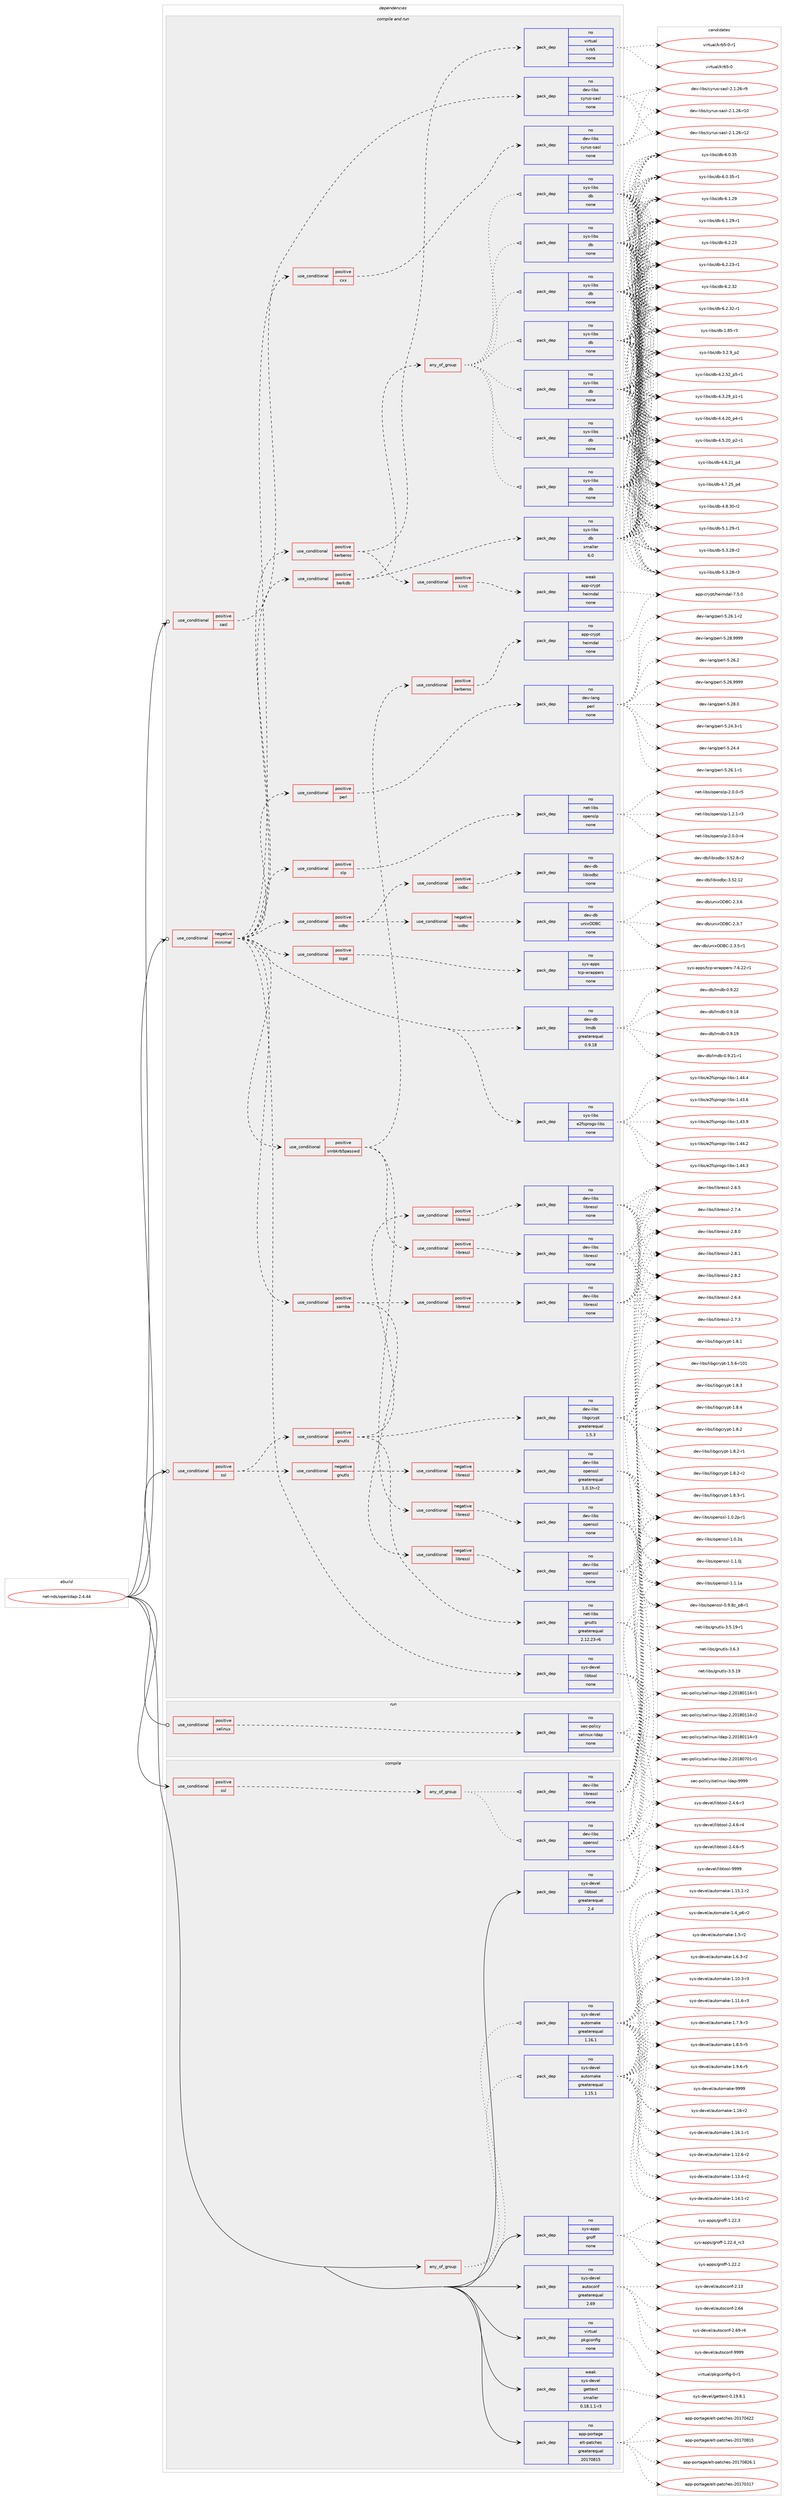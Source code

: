 digraph prolog {

# *************
# Graph options
# *************

newrank=true;
concentrate=true;
compound=true;
graph [rankdir=LR,fontname=Helvetica,fontsize=10,ranksep=1.5];#, ranksep=2.5, nodesep=0.2];
edge  [arrowhead=vee];
node  [fontname=Helvetica,fontsize=10];

# **********
# The ebuild
# **********

subgraph cluster_leftcol {
color=gray;
rank=same;
label=<<i>ebuild</i>>;
id [label="net-nds/openldap-2.4.44", color=red, width=4, href="../net-nds/openldap-2.4.44.svg"];
}

# ****************
# The dependencies
# ****************

subgraph cluster_midcol {
color=gray;
label=<<i>dependencies</i>>;
subgraph cluster_compile {
fillcolor="#eeeeee";
style=filled;
label=<<i>compile</i>>;
subgraph any133 {
dependency5780 [label=<<TABLE BORDER="0" CELLBORDER="1" CELLSPACING="0" CELLPADDING="4"><TR><TD CELLPADDING="10">any_of_group</TD></TR></TABLE>>, shape=none, color=red];subgraph pack4691 {
dependency5781 [label=<<TABLE BORDER="0" CELLBORDER="1" CELLSPACING="0" CELLPADDING="4" WIDTH="220"><TR><TD ROWSPAN="6" CELLPADDING="30">pack_dep</TD></TR><TR><TD WIDTH="110">no</TD></TR><TR><TD>sys-devel</TD></TR><TR><TD>automake</TD></TR><TR><TD>greaterequal</TD></TR><TR><TD>1.16.1</TD></TR></TABLE>>, shape=none, color=blue];
}
dependency5780:e -> dependency5781:w [weight=20,style="dotted",arrowhead="oinv"];
subgraph pack4692 {
dependency5782 [label=<<TABLE BORDER="0" CELLBORDER="1" CELLSPACING="0" CELLPADDING="4" WIDTH="220"><TR><TD ROWSPAN="6" CELLPADDING="30">pack_dep</TD></TR><TR><TD WIDTH="110">no</TD></TR><TR><TD>sys-devel</TD></TR><TR><TD>automake</TD></TR><TR><TD>greaterequal</TD></TR><TR><TD>1.15.1</TD></TR></TABLE>>, shape=none, color=blue];
}
dependency5780:e -> dependency5782:w [weight=20,style="dotted",arrowhead="oinv"];
}
id:e -> dependency5780:w [weight=20,style="solid",arrowhead="vee"];
subgraph cond949 {
dependency5783 [label=<<TABLE BORDER="0" CELLBORDER="1" CELLSPACING="0" CELLPADDING="4"><TR><TD ROWSPAN="3" CELLPADDING="10">use_conditional</TD></TR><TR><TD>positive</TD></TR><TR><TD>ssl</TD></TR></TABLE>>, shape=none, color=red];
subgraph any134 {
dependency5784 [label=<<TABLE BORDER="0" CELLBORDER="1" CELLSPACING="0" CELLPADDING="4"><TR><TD CELLPADDING="10">any_of_group</TD></TR></TABLE>>, shape=none, color=red];subgraph pack4693 {
dependency5785 [label=<<TABLE BORDER="0" CELLBORDER="1" CELLSPACING="0" CELLPADDING="4" WIDTH="220"><TR><TD ROWSPAN="6" CELLPADDING="30">pack_dep</TD></TR><TR><TD WIDTH="110">no</TD></TR><TR><TD>dev-libs</TD></TR><TR><TD>openssl</TD></TR><TR><TD>none</TD></TR><TR><TD></TD></TR></TABLE>>, shape=none, color=blue];
}
dependency5784:e -> dependency5785:w [weight=20,style="dotted",arrowhead="oinv"];
subgraph pack4694 {
dependency5786 [label=<<TABLE BORDER="0" CELLBORDER="1" CELLSPACING="0" CELLPADDING="4" WIDTH="220"><TR><TD ROWSPAN="6" CELLPADDING="30">pack_dep</TD></TR><TR><TD WIDTH="110">no</TD></TR><TR><TD>dev-libs</TD></TR><TR><TD>libressl</TD></TR><TR><TD>none</TD></TR><TR><TD></TD></TR></TABLE>>, shape=none, color=blue];
}
dependency5784:e -> dependency5786:w [weight=20,style="dotted",arrowhead="oinv"];
}
dependency5783:e -> dependency5784:w [weight=20,style="dashed",arrowhead="vee"];
}
id:e -> dependency5783:w [weight=20,style="solid",arrowhead="vee"];
subgraph pack4695 {
dependency5787 [label=<<TABLE BORDER="0" CELLBORDER="1" CELLSPACING="0" CELLPADDING="4" WIDTH="220"><TR><TD ROWSPAN="6" CELLPADDING="30">pack_dep</TD></TR><TR><TD WIDTH="110">no</TD></TR><TR><TD>app-portage</TD></TR><TR><TD>elt-patches</TD></TR><TR><TD>greaterequal</TD></TR><TR><TD>20170815</TD></TR></TABLE>>, shape=none, color=blue];
}
id:e -> dependency5787:w [weight=20,style="solid",arrowhead="vee"];
subgraph pack4696 {
dependency5788 [label=<<TABLE BORDER="0" CELLBORDER="1" CELLSPACING="0" CELLPADDING="4" WIDTH="220"><TR><TD ROWSPAN="6" CELLPADDING="30">pack_dep</TD></TR><TR><TD WIDTH="110">no</TD></TR><TR><TD>sys-apps</TD></TR><TR><TD>groff</TD></TR><TR><TD>none</TD></TR><TR><TD></TD></TR></TABLE>>, shape=none, color=blue];
}
id:e -> dependency5788:w [weight=20,style="solid",arrowhead="vee"];
subgraph pack4697 {
dependency5789 [label=<<TABLE BORDER="0" CELLBORDER="1" CELLSPACING="0" CELLPADDING="4" WIDTH="220"><TR><TD ROWSPAN="6" CELLPADDING="30">pack_dep</TD></TR><TR><TD WIDTH="110">no</TD></TR><TR><TD>sys-devel</TD></TR><TR><TD>autoconf</TD></TR><TR><TD>greaterequal</TD></TR><TR><TD>2.69</TD></TR></TABLE>>, shape=none, color=blue];
}
id:e -> dependency5789:w [weight=20,style="solid",arrowhead="vee"];
subgraph pack4698 {
dependency5790 [label=<<TABLE BORDER="0" CELLBORDER="1" CELLSPACING="0" CELLPADDING="4" WIDTH="220"><TR><TD ROWSPAN="6" CELLPADDING="30">pack_dep</TD></TR><TR><TD WIDTH="110">no</TD></TR><TR><TD>sys-devel</TD></TR><TR><TD>libtool</TD></TR><TR><TD>greaterequal</TD></TR><TR><TD>2.4</TD></TR></TABLE>>, shape=none, color=blue];
}
id:e -> dependency5790:w [weight=20,style="solid",arrowhead="vee"];
subgraph pack4699 {
dependency5791 [label=<<TABLE BORDER="0" CELLBORDER="1" CELLSPACING="0" CELLPADDING="4" WIDTH="220"><TR><TD ROWSPAN="6" CELLPADDING="30">pack_dep</TD></TR><TR><TD WIDTH="110">no</TD></TR><TR><TD>virtual</TD></TR><TR><TD>pkgconfig</TD></TR><TR><TD>none</TD></TR><TR><TD></TD></TR></TABLE>>, shape=none, color=blue];
}
id:e -> dependency5791:w [weight=20,style="solid",arrowhead="vee"];
subgraph pack4700 {
dependency5792 [label=<<TABLE BORDER="0" CELLBORDER="1" CELLSPACING="0" CELLPADDING="4" WIDTH="220"><TR><TD ROWSPAN="6" CELLPADDING="30">pack_dep</TD></TR><TR><TD WIDTH="110">weak</TD></TR><TR><TD>sys-devel</TD></TR><TR><TD>gettext</TD></TR><TR><TD>smaller</TD></TR><TR><TD>0.18.1.1-r3</TD></TR></TABLE>>, shape=none, color=blue];
}
id:e -> dependency5792:w [weight=20,style="solid",arrowhead="vee"];
}
subgraph cluster_compileandrun {
fillcolor="#eeeeee";
style=filled;
label=<<i>compile and run</i>>;
subgraph cond950 {
dependency5793 [label=<<TABLE BORDER="0" CELLBORDER="1" CELLSPACING="0" CELLPADDING="4"><TR><TD ROWSPAN="3" CELLPADDING="10">use_conditional</TD></TR><TR><TD>negative</TD></TR><TR><TD>minimal</TD></TR></TABLE>>, shape=none, color=red];
subgraph pack4701 {
dependency5794 [label=<<TABLE BORDER="0" CELLBORDER="1" CELLSPACING="0" CELLPADDING="4" WIDTH="220"><TR><TD ROWSPAN="6" CELLPADDING="30">pack_dep</TD></TR><TR><TD WIDTH="110">no</TD></TR><TR><TD>sys-devel</TD></TR><TR><TD>libtool</TD></TR><TR><TD>none</TD></TR><TR><TD></TD></TR></TABLE>>, shape=none, color=blue];
}
dependency5793:e -> dependency5794:w [weight=20,style="dashed",arrowhead="vee"];
subgraph pack4702 {
dependency5795 [label=<<TABLE BORDER="0" CELLBORDER="1" CELLSPACING="0" CELLPADDING="4" WIDTH="220"><TR><TD ROWSPAN="6" CELLPADDING="30">pack_dep</TD></TR><TR><TD WIDTH="110">no</TD></TR><TR><TD>sys-libs</TD></TR><TR><TD>e2fsprogs-libs</TD></TR><TR><TD>none</TD></TR><TR><TD></TD></TR></TABLE>>, shape=none, color=blue];
}
dependency5793:e -> dependency5795:w [weight=20,style="dashed",arrowhead="vee"];
subgraph pack4703 {
dependency5796 [label=<<TABLE BORDER="0" CELLBORDER="1" CELLSPACING="0" CELLPADDING="4" WIDTH="220"><TR><TD ROWSPAN="6" CELLPADDING="30">pack_dep</TD></TR><TR><TD WIDTH="110">no</TD></TR><TR><TD>dev-db</TD></TR><TR><TD>lmdb</TD></TR><TR><TD>greaterequal</TD></TR><TR><TD>0.9.18</TD></TR></TABLE>>, shape=none, color=blue];
}
dependency5793:e -> dependency5796:w [weight=20,style="dashed",arrowhead="vee"];
subgraph cond951 {
dependency5797 [label=<<TABLE BORDER="0" CELLBORDER="1" CELLSPACING="0" CELLPADDING="4"><TR><TD ROWSPAN="3" CELLPADDING="10">use_conditional</TD></TR><TR><TD>positive</TD></TR><TR><TD>tcpd</TD></TR></TABLE>>, shape=none, color=red];
subgraph pack4704 {
dependency5798 [label=<<TABLE BORDER="0" CELLBORDER="1" CELLSPACING="0" CELLPADDING="4" WIDTH="220"><TR><TD ROWSPAN="6" CELLPADDING="30">pack_dep</TD></TR><TR><TD WIDTH="110">no</TD></TR><TR><TD>sys-apps</TD></TR><TR><TD>tcp-wrappers</TD></TR><TR><TD>none</TD></TR><TR><TD></TD></TR></TABLE>>, shape=none, color=blue];
}
dependency5797:e -> dependency5798:w [weight=20,style="dashed",arrowhead="vee"];
}
dependency5793:e -> dependency5797:w [weight=20,style="dashed",arrowhead="vee"];
subgraph cond952 {
dependency5799 [label=<<TABLE BORDER="0" CELLBORDER="1" CELLSPACING="0" CELLPADDING="4"><TR><TD ROWSPAN="3" CELLPADDING="10">use_conditional</TD></TR><TR><TD>positive</TD></TR><TR><TD>odbc</TD></TR></TABLE>>, shape=none, color=red];
subgraph cond953 {
dependency5800 [label=<<TABLE BORDER="0" CELLBORDER="1" CELLSPACING="0" CELLPADDING="4"><TR><TD ROWSPAN="3" CELLPADDING="10">use_conditional</TD></TR><TR><TD>negative</TD></TR><TR><TD>iodbc</TD></TR></TABLE>>, shape=none, color=red];
subgraph pack4705 {
dependency5801 [label=<<TABLE BORDER="0" CELLBORDER="1" CELLSPACING="0" CELLPADDING="4" WIDTH="220"><TR><TD ROWSPAN="6" CELLPADDING="30">pack_dep</TD></TR><TR><TD WIDTH="110">no</TD></TR><TR><TD>dev-db</TD></TR><TR><TD>unixODBC</TD></TR><TR><TD>none</TD></TR><TR><TD></TD></TR></TABLE>>, shape=none, color=blue];
}
dependency5800:e -> dependency5801:w [weight=20,style="dashed",arrowhead="vee"];
}
dependency5799:e -> dependency5800:w [weight=20,style="dashed",arrowhead="vee"];
subgraph cond954 {
dependency5802 [label=<<TABLE BORDER="0" CELLBORDER="1" CELLSPACING="0" CELLPADDING="4"><TR><TD ROWSPAN="3" CELLPADDING="10">use_conditional</TD></TR><TR><TD>positive</TD></TR><TR><TD>iodbc</TD></TR></TABLE>>, shape=none, color=red];
subgraph pack4706 {
dependency5803 [label=<<TABLE BORDER="0" CELLBORDER="1" CELLSPACING="0" CELLPADDING="4" WIDTH="220"><TR><TD ROWSPAN="6" CELLPADDING="30">pack_dep</TD></TR><TR><TD WIDTH="110">no</TD></TR><TR><TD>dev-db</TD></TR><TR><TD>libiodbc</TD></TR><TR><TD>none</TD></TR><TR><TD></TD></TR></TABLE>>, shape=none, color=blue];
}
dependency5802:e -> dependency5803:w [weight=20,style="dashed",arrowhead="vee"];
}
dependency5799:e -> dependency5802:w [weight=20,style="dashed",arrowhead="vee"];
}
dependency5793:e -> dependency5799:w [weight=20,style="dashed",arrowhead="vee"];
subgraph cond955 {
dependency5804 [label=<<TABLE BORDER="0" CELLBORDER="1" CELLSPACING="0" CELLPADDING="4"><TR><TD ROWSPAN="3" CELLPADDING="10">use_conditional</TD></TR><TR><TD>positive</TD></TR><TR><TD>slp</TD></TR></TABLE>>, shape=none, color=red];
subgraph pack4707 {
dependency5805 [label=<<TABLE BORDER="0" CELLBORDER="1" CELLSPACING="0" CELLPADDING="4" WIDTH="220"><TR><TD ROWSPAN="6" CELLPADDING="30">pack_dep</TD></TR><TR><TD WIDTH="110">no</TD></TR><TR><TD>net-libs</TD></TR><TR><TD>openslp</TD></TR><TR><TD>none</TD></TR><TR><TD></TD></TR></TABLE>>, shape=none, color=blue];
}
dependency5804:e -> dependency5805:w [weight=20,style="dashed",arrowhead="vee"];
}
dependency5793:e -> dependency5804:w [weight=20,style="dashed",arrowhead="vee"];
subgraph cond956 {
dependency5806 [label=<<TABLE BORDER="0" CELLBORDER="1" CELLSPACING="0" CELLPADDING="4"><TR><TD ROWSPAN="3" CELLPADDING="10">use_conditional</TD></TR><TR><TD>positive</TD></TR><TR><TD>perl</TD></TR></TABLE>>, shape=none, color=red];
subgraph pack4708 {
dependency5807 [label=<<TABLE BORDER="0" CELLBORDER="1" CELLSPACING="0" CELLPADDING="4" WIDTH="220"><TR><TD ROWSPAN="6" CELLPADDING="30">pack_dep</TD></TR><TR><TD WIDTH="110">no</TD></TR><TR><TD>dev-lang</TD></TR><TR><TD>perl</TD></TR><TR><TD>none</TD></TR><TR><TD></TD></TR></TABLE>>, shape=none, color=blue];
}
dependency5806:e -> dependency5807:w [weight=20,style="dashed",arrowhead="vee"];
}
dependency5793:e -> dependency5806:w [weight=20,style="dashed",arrowhead="vee"];
subgraph cond957 {
dependency5808 [label=<<TABLE BORDER="0" CELLBORDER="1" CELLSPACING="0" CELLPADDING="4"><TR><TD ROWSPAN="3" CELLPADDING="10">use_conditional</TD></TR><TR><TD>positive</TD></TR><TR><TD>samba</TD></TR></TABLE>>, shape=none, color=red];
subgraph cond958 {
dependency5809 [label=<<TABLE BORDER="0" CELLBORDER="1" CELLSPACING="0" CELLPADDING="4"><TR><TD ROWSPAN="3" CELLPADDING="10">use_conditional</TD></TR><TR><TD>negative</TD></TR><TR><TD>libressl</TD></TR></TABLE>>, shape=none, color=red];
subgraph pack4709 {
dependency5810 [label=<<TABLE BORDER="0" CELLBORDER="1" CELLSPACING="0" CELLPADDING="4" WIDTH="220"><TR><TD ROWSPAN="6" CELLPADDING="30">pack_dep</TD></TR><TR><TD WIDTH="110">no</TD></TR><TR><TD>dev-libs</TD></TR><TR><TD>openssl</TD></TR><TR><TD>none</TD></TR><TR><TD></TD></TR></TABLE>>, shape=none, color=blue];
}
dependency5809:e -> dependency5810:w [weight=20,style="dashed",arrowhead="vee"];
}
dependency5808:e -> dependency5809:w [weight=20,style="dashed",arrowhead="vee"];
subgraph cond959 {
dependency5811 [label=<<TABLE BORDER="0" CELLBORDER="1" CELLSPACING="0" CELLPADDING="4"><TR><TD ROWSPAN="3" CELLPADDING="10">use_conditional</TD></TR><TR><TD>positive</TD></TR><TR><TD>libressl</TD></TR></TABLE>>, shape=none, color=red];
subgraph pack4710 {
dependency5812 [label=<<TABLE BORDER="0" CELLBORDER="1" CELLSPACING="0" CELLPADDING="4" WIDTH="220"><TR><TD ROWSPAN="6" CELLPADDING="30">pack_dep</TD></TR><TR><TD WIDTH="110">no</TD></TR><TR><TD>dev-libs</TD></TR><TR><TD>libressl</TD></TR><TR><TD>none</TD></TR><TR><TD></TD></TR></TABLE>>, shape=none, color=blue];
}
dependency5811:e -> dependency5812:w [weight=20,style="dashed",arrowhead="vee"];
}
dependency5808:e -> dependency5811:w [weight=20,style="dashed",arrowhead="vee"];
}
dependency5793:e -> dependency5808:w [weight=20,style="dashed",arrowhead="vee"];
subgraph cond960 {
dependency5813 [label=<<TABLE BORDER="0" CELLBORDER="1" CELLSPACING="0" CELLPADDING="4"><TR><TD ROWSPAN="3" CELLPADDING="10">use_conditional</TD></TR><TR><TD>positive</TD></TR><TR><TD>berkdb</TD></TR></TABLE>>, shape=none, color=red];
subgraph pack4711 {
dependency5814 [label=<<TABLE BORDER="0" CELLBORDER="1" CELLSPACING="0" CELLPADDING="4" WIDTH="220"><TR><TD ROWSPAN="6" CELLPADDING="30">pack_dep</TD></TR><TR><TD WIDTH="110">no</TD></TR><TR><TD>sys-libs</TD></TR><TR><TD>db</TD></TR><TR><TD>smaller</TD></TR><TR><TD>6.0</TD></TR></TABLE>>, shape=none, color=blue];
}
dependency5813:e -> dependency5814:w [weight=20,style="dashed",arrowhead="vee"];
subgraph any135 {
dependency5815 [label=<<TABLE BORDER="0" CELLBORDER="1" CELLSPACING="0" CELLPADDING="4"><TR><TD CELLPADDING="10">any_of_group</TD></TR></TABLE>>, shape=none, color=red];subgraph pack4712 {
dependency5816 [label=<<TABLE BORDER="0" CELLBORDER="1" CELLSPACING="0" CELLPADDING="4" WIDTH="220"><TR><TD ROWSPAN="6" CELLPADDING="30">pack_dep</TD></TR><TR><TD WIDTH="110">no</TD></TR><TR><TD>sys-libs</TD></TR><TR><TD>db</TD></TR><TR><TD>none</TD></TR><TR><TD></TD></TR></TABLE>>, shape=none, color=blue];
}
dependency5815:e -> dependency5816:w [weight=20,style="dotted",arrowhead="oinv"];
subgraph pack4713 {
dependency5817 [label=<<TABLE BORDER="0" CELLBORDER="1" CELLSPACING="0" CELLPADDING="4" WIDTH="220"><TR><TD ROWSPAN="6" CELLPADDING="30">pack_dep</TD></TR><TR><TD WIDTH="110">no</TD></TR><TR><TD>sys-libs</TD></TR><TR><TD>db</TD></TR><TR><TD>none</TD></TR><TR><TD></TD></TR></TABLE>>, shape=none, color=blue];
}
dependency5815:e -> dependency5817:w [weight=20,style="dotted",arrowhead="oinv"];
subgraph pack4714 {
dependency5818 [label=<<TABLE BORDER="0" CELLBORDER="1" CELLSPACING="0" CELLPADDING="4" WIDTH="220"><TR><TD ROWSPAN="6" CELLPADDING="30">pack_dep</TD></TR><TR><TD WIDTH="110">no</TD></TR><TR><TD>sys-libs</TD></TR><TR><TD>db</TD></TR><TR><TD>none</TD></TR><TR><TD></TD></TR></TABLE>>, shape=none, color=blue];
}
dependency5815:e -> dependency5818:w [weight=20,style="dotted",arrowhead="oinv"];
subgraph pack4715 {
dependency5819 [label=<<TABLE BORDER="0" CELLBORDER="1" CELLSPACING="0" CELLPADDING="4" WIDTH="220"><TR><TD ROWSPAN="6" CELLPADDING="30">pack_dep</TD></TR><TR><TD WIDTH="110">no</TD></TR><TR><TD>sys-libs</TD></TR><TR><TD>db</TD></TR><TR><TD>none</TD></TR><TR><TD></TD></TR></TABLE>>, shape=none, color=blue];
}
dependency5815:e -> dependency5819:w [weight=20,style="dotted",arrowhead="oinv"];
subgraph pack4716 {
dependency5820 [label=<<TABLE BORDER="0" CELLBORDER="1" CELLSPACING="0" CELLPADDING="4" WIDTH="220"><TR><TD ROWSPAN="6" CELLPADDING="30">pack_dep</TD></TR><TR><TD WIDTH="110">no</TD></TR><TR><TD>sys-libs</TD></TR><TR><TD>db</TD></TR><TR><TD>none</TD></TR><TR><TD></TD></TR></TABLE>>, shape=none, color=blue];
}
dependency5815:e -> dependency5820:w [weight=20,style="dotted",arrowhead="oinv"];
subgraph pack4717 {
dependency5821 [label=<<TABLE BORDER="0" CELLBORDER="1" CELLSPACING="0" CELLPADDING="4" WIDTH="220"><TR><TD ROWSPAN="6" CELLPADDING="30">pack_dep</TD></TR><TR><TD WIDTH="110">no</TD></TR><TR><TD>sys-libs</TD></TR><TR><TD>db</TD></TR><TR><TD>none</TD></TR><TR><TD></TD></TR></TABLE>>, shape=none, color=blue];
}
dependency5815:e -> dependency5821:w [weight=20,style="dotted",arrowhead="oinv"];
subgraph pack4718 {
dependency5822 [label=<<TABLE BORDER="0" CELLBORDER="1" CELLSPACING="0" CELLPADDING="4" WIDTH="220"><TR><TD ROWSPAN="6" CELLPADDING="30">pack_dep</TD></TR><TR><TD WIDTH="110">no</TD></TR><TR><TD>sys-libs</TD></TR><TR><TD>db</TD></TR><TR><TD>none</TD></TR><TR><TD></TD></TR></TABLE>>, shape=none, color=blue];
}
dependency5815:e -> dependency5822:w [weight=20,style="dotted",arrowhead="oinv"];
}
dependency5813:e -> dependency5815:w [weight=20,style="dashed",arrowhead="vee"];
}
dependency5793:e -> dependency5813:w [weight=20,style="dashed",arrowhead="vee"];
subgraph cond961 {
dependency5823 [label=<<TABLE BORDER="0" CELLBORDER="1" CELLSPACING="0" CELLPADDING="4"><TR><TD ROWSPAN="3" CELLPADDING="10">use_conditional</TD></TR><TR><TD>positive</TD></TR><TR><TD>smbkrb5passwd</TD></TR></TABLE>>, shape=none, color=red];
subgraph cond962 {
dependency5824 [label=<<TABLE BORDER="0" CELLBORDER="1" CELLSPACING="0" CELLPADDING="4"><TR><TD ROWSPAN="3" CELLPADDING="10">use_conditional</TD></TR><TR><TD>negative</TD></TR><TR><TD>libressl</TD></TR></TABLE>>, shape=none, color=red];
subgraph pack4719 {
dependency5825 [label=<<TABLE BORDER="0" CELLBORDER="1" CELLSPACING="0" CELLPADDING="4" WIDTH="220"><TR><TD ROWSPAN="6" CELLPADDING="30">pack_dep</TD></TR><TR><TD WIDTH="110">no</TD></TR><TR><TD>dev-libs</TD></TR><TR><TD>openssl</TD></TR><TR><TD>none</TD></TR><TR><TD></TD></TR></TABLE>>, shape=none, color=blue];
}
dependency5824:e -> dependency5825:w [weight=20,style="dashed",arrowhead="vee"];
}
dependency5823:e -> dependency5824:w [weight=20,style="dashed",arrowhead="vee"];
subgraph cond963 {
dependency5826 [label=<<TABLE BORDER="0" CELLBORDER="1" CELLSPACING="0" CELLPADDING="4"><TR><TD ROWSPAN="3" CELLPADDING="10">use_conditional</TD></TR><TR><TD>positive</TD></TR><TR><TD>libressl</TD></TR></TABLE>>, shape=none, color=red];
subgraph pack4720 {
dependency5827 [label=<<TABLE BORDER="0" CELLBORDER="1" CELLSPACING="0" CELLPADDING="4" WIDTH="220"><TR><TD ROWSPAN="6" CELLPADDING="30">pack_dep</TD></TR><TR><TD WIDTH="110">no</TD></TR><TR><TD>dev-libs</TD></TR><TR><TD>libressl</TD></TR><TR><TD>none</TD></TR><TR><TD></TD></TR></TABLE>>, shape=none, color=blue];
}
dependency5826:e -> dependency5827:w [weight=20,style="dashed",arrowhead="vee"];
}
dependency5823:e -> dependency5826:w [weight=20,style="dashed",arrowhead="vee"];
subgraph cond964 {
dependency5828 [label=<<TABLE BORDER="0" CELLBORDER="1" CELLSPACING="0" CELLPADDING="4"><TR><TD ROWSPAN="3" CELLPADDING="10">use_conditional</TD></TR><TR><TD>positive</TD></TR><TR><TD>kerberos</TD></TR></TABLE>>, shape=none, color=red];
subgraph pack4721 {
dependency5829 [label=<<TABLE BORDER="0" CELLBORDER="1" CELLSPACING="0" CELLPADDING="4" WIDTH="220"><TR><TD ROWSPAN="6" CELLPADDING="30">pack_dep</TD></TR><TR><TD WIDTH="110">no</TD></TR><TR><TD>app-crypt</TD></TR><TR><TD>heimdal</TD></TR><TR><TD>none</TD></TR><TR><TD></TD></TR></TABLE>>, shape=none, color=blue];
}
dependency5828:e -> dependency5829:w [weight=20,style="dashed",arrowhead="vee"];
}
dependency5823:e -> dependency5828:w [weight=20,style="dashed",arrowhead="vee"];
}
dependency5793:e -> dependency5823:w [weight=20,style="dashed",arrowhead="vee"];
subgraph cond965 {
dependency5830 [label=<<TABLE BORDER="0" CELLBORDER="1" CELLSPACING="0" CELLPADDING="4"><TR><TD ROWSPAN="3" CELLPADDING="10">use_conditional</TD></TR><TR><TD>positive</TD></TR><TR><TD>kerberos</TD></TR></TABLE>>, shape=none, color=red];
subgraph pack4722 {
dependency5831 [label=<<TABLE BORDER="0" CELLBORDER="1" CELLSPACING="0" CELLPADDING="4" WIDTH="220"><TR><TD ROWSPAN="6" CELLPADDING="30">pack_dep</TD></TR><TR><TD WIDTH="110">no</TD></TR><TR><TD>virtual</TD></TR><TR><TD>krb5</TD></TR><TR><TD>none</TD></TR><TR><TD></TD></TR></TABLE>>, shape=none, color=blue];
}
dependency5830:e -> dependency5831:w [weight=20,style="dashed",arrowhead="vee"];
subgraph cond966 {
dependency5832 [label=<<TABLE BORDER="0" CELLBORDER="1" CELLSPACING="0" CELLPADDING="4"><TR><TD ROWSPAN="3" CELLPADDING="10">use_conditional</TD></TR><TR><TD>positive</TD></TR><TR><TD>kinit</TD></TR></TABLE>>, shape=none, color=red];
subgraph pack4723 {
dependency5833 [label=<<TABLE BORDER="0" CELLBORDER="1" CELLSPACING="0" CELLPADDING="4" WIDTH="220"><TR><TD ROWSPAN="6" CELLPADDING="30">pack_dep</TD></TR><TR><TD WIDTH="110">weak</TD></TR><TR><TD>app-crypt</TD></TR><TR><TD>heimdal</TD></TR><TR><TD>none</TD></TR><TR><TD></TD></TR></TABLE>>, shape=none, color=blue];
}
dependency5832:e -> dependency5833:w [weight=20,style="dashed",arrowhead="vee"];
}
dependency5830:e -> dependency5832:w [weight=20,style="dashed",arrowhead="vee"];
}
dependency5793:e -> dependency5830:w [weight=20,style="dashed",arrowhead="vee"];
subgraph cond967 {
dependency5834 [label=<<TABLE BORDER="0" CELLBORDER="1" CELLSPACING="0" CELLPADDING="4"><TR><TD ROWSPAN="3" CELLPADDING="10">use_conditional</TD></TR><TR><TD>positive</TD></TR><TR><TD>cxx</TD></TR></TABLE>>, shape=none, color=red];
subgraph pack4724 {
dependency5835 [label=<<TABLE BORDER="0" CELLBORDER="1" CELLSPACING="0" CELLPADDING="4" WIDTH="220"><TR><TD ROWSPAN="6" CELLPADDING="30">pack_dep</TD></TR><TR><TD WIDTH="110">no</TD></TR><TR><TD>dev-libs</TD></TR><TR><TD>cyrus-sasl</TD></TR><TR><TD>none</TD></TR><TR><TD></TD></TR></TABLE>>, shape=none, color=blue];
}
dependency5834:e -> dependency5835:w [weight=20,style="dashed",arrowhead="vee"];
}
dependency5793:e -> dependency5834:w [weight=20,style="dashed",arrowhead="vee"];
}
id:e -> dependency5793:w [weight=20,style="solid",arrowhead="odotvee"];
subgraph cond968 {
dependency5836 [label=<<TABLE BORDER="0" CELLBORDER="1" CELLSPACING="0" CELLPADDING="4"><TR><TD ROWSPAN="3" CELLPADDING="10">use_conditional</TD></TR><TR><TD>positive</TD></TR><TR><TD>sasl</TD></TR></TABLE>>, shape=none, color=red];
subgraph pack4725 {
dependency5837 [label=<<TABLE BORDER="0" CELLBORDER="1" CELLSPACING="0" CELLPADDING="4" WIDTH="220"><TR><TD ROWSPAN="6" CELLPADDING="30">pack_dep</TD></TR><TR><TD WIDTH="110">no</TD></TR><TR><TD>dev-libs</TD></TR><TR><TD>cyrus-sasl</TD></TR><TR><TD>none</TD></TR><TR><TD></TD></TR></TABLE>>, shape=none, color=blue];
}
dependency5836:e -> dependency5837:w [weight=20,style="dashed",arrowhead="vee"];
}
id:e -> dependency5836:w [weight=20,style="solid",arrowhead="odotvee"];
subgraph cond969 {
dependency5838 [label=<<TABLE BORDER="0" CELLBORDER="1" CELLSPACING="0" CELLPADDING="4"><TR><TD ROWSPAN="3" CELLPADDING="10">use_conditional</TD></TR><TR><TD>positive</TD></TR><TR><TD>ssl</TD></TR></TABLE>>, shape=none, color=red];
subgraph cond970 {
dependency5839 [label=<<TABLE BORDER="0" CELLBORDER="1" CELLSPACING="0" CELLPADDING="4"><TR><TD ROWSPAN="3" CELLPADDING="10">use_conditional</TD></TR><TR><TD>negative</TD></TR><TR><TD>gnutls</TD></TR></TABLE>>, shape=none, color=red];
subgraph cond971 {
dependency5840 [label=<<TABLE BORDER="0" CELLBORDER="1" CELLSPACING="0" CELLPADDING="4"><TR><TD ROWSPAN="3" CELLPADDING="10">use_conditional</TD></TR><TR><TD>negative</TD></TR><TR><TD>libressl</TD></TR></TABLE>>, shape=none, color=red];
subgraph pack4726 {
dependency5841 [label=<<TABLE BORDER="0" CELLBORDER="1" CELLSPACING="0" CELLPADDING="4" WIDTH="220"><TR><TD ROWSPAN="6" CELLPADDING="30">pack_dep</TD></TR><TR><TD WIDTH="110">no</TD></TR><TR><TD>dev-libs</TD></TR><TR><TD>openssl</TD></TR><TR><TD>greaterequal</TD></TR><TR><TD>1.0.1h-r2</TD></TR></TABLE>>, shape=none, color=blue];
}
dependency5840:e -> dependency5841:w [weight=20,style="dashed",arrowhead="vee"];
}
dependency5839:e -> dependency5840:w [weight=20,style="dashed",arrowhead="vee"];
}
dependency5838:e -> dependency5839:w [weight=20,style="dashed",arrowhead="vee"];
subgraph cond972 {
dependency5842 [label=<<TABLE BORDER="0" CELLBORDER="1" CELLSPACING="0" CELLPADDING="4"><TR><TD ROWSPAN="3" CELLPADDING="10">use_conditional</TD></TR><TR><TD>positive</TD></TR><TR><TD>gnutls</TD></TR></TABLE>>, shape=none, color=red];
subgraph pack4727 {
dependency5843 [label=<<TABLE BORDER="0" CELLBORDER="1" CELLSPACING="0" CELLPADDING="4" WIDTH="220"><TR><TD ROWSPAN="6" CELLPADDING="30">pack_dep</TD></TR><TR><TD WIDTH="110">no</TD></TR><TR><TD>net-libs</TD></TR><TR><TD>gnutls</TD></TR><TR><TD>greaterequal</TD></TR><TR><TD>2.12.23-r6</TD></TR></TABLE>>, shape=none, color=blue];
}
dependency5842:e -> dependency5843:w [weight=20,style="dashed",arrowhead="vee"];
subgraph cond973 {
dependency5844 [label=<<TABLE BORDER="0" CELLBORDER="1" CELLSPACING="0" CELLPADDING="4"><TR><TD ROWSPAN="3" CELLPADDING="10">use_conditional</TD></TR><TR><TD>positive</TD></TR><TR><TD>libressl</TD></TR></TABLE>>, shape=none, color=red];
subgraph pack4728 {
dependency5845 [label=<<TABLE BORDER="0" CELLBORDER="1" CELLSPACING="0" CELLPADDING="4" WIDTH="220"><TR><TD ROWSPAN="6" CELLPADDING="30">pack_dep</TD></TR><TR><TD WIDTH="110">no</TD></TR><TR><TD>dev-libs</TD></TR><TR><TD>libressl</TD></TR><TR><TD>none</TD></TR><TR><TD></TD></TR></TABLE>>, shape=none, color=blue];
}
dependency5844:e -> dependency5845:w [weight=20,style="dashed",arrowhead="vee"];
}
dependency5842:e -> dependency5844:w [weight=20,style="dashed",arrowhead="vee"];
subgraph pack4729 {
dependency5846 [label=<<TABLE BORDER="0" CELLBORDER="1" CELLSPACING="0" CELLPADDING="4" WIDTH="220"><TR><TD ROWSPAN="6" CELLPADDING="30">pack_dep</TD></TR><TR><TD WIDTH="110">no</TD></TR><TR><TD>dev-libs</TD></TR><TR><TD>libgcrypt</TD></TR><TR><TD>greaterequal</TD></TR><TR><TD>1.5.3</TD></TR></TABLE>>, shape=none, color=blue];
}
dependency5842:e -> dependency5846:w [weight=20,style="dashed",arrowhead="vee"];
}
dependency5838:e -> dependency5842:w [weight=20,style="dashed",arrowhead="vee"];
}
id:e -> dependency5838:w [weight=20,style="solid",arrowhead="odotvee"];
}
subgraph cluster_run {
fillcolor="#eeeeee";
style=filled;
label=<<i>run</i>>;
subgraph cond974 {
dependency5847 [label=<<TABLE BORDER="0" CELLBORDER="1" CELLSPACING="0" CELLPADDING="4"><TR><TD ROWSPAN="3" CELLPADDING="10">use_conditional</TD></TR><TR><TD>positive</TD></TR><TR><TD>selinux</TD></TR></TABLE>>, shape=none, color=red];
subgraph pack4730 {
dependency5848 [label=<<TABLE BORDER="0" CELLBORDER="1" CELLSPACING="0" CELLPADDING="4" WIDTH="220"><TR><TD ROWSPAN="6" CELLPADDING="30">pack_dep</TD></TR><TR><TD WIDTH="110">no</TD></TR><TR><TD>sec-policy</TD></TR><TR><TD>selinux-ldap</TD></TR><TR><TD>none</TD></TR><TR><TD></TD></TR></TABLE>>, shape=none, color=blue];
}
dependency5847:e -> dependency5848:w [weight=20,style="dashed",arrowhead="vee"];
}
id:e -> dependency5847:w [weight=20,style="solid",arrowhead="odot"];
}
}

# **************
# The candidates
# **************

subgraph cluster_choices {
rank=same;
color=gray;
label=<<i>candidates</i>>;

subgraph choice4691 {
color=black;
nodesep=1;
choice11512111545100101118101108479711711611110997107101454946494846514511451 [label="sys-devel/automake-1.10.3-r3", color=red, width=4,href="../sys-devel/automake-1.10.3-r3.svg"];
choice11512111545100101118101108479711711611110997107101454946494946544511451 [label="sys-devel/automake-1.11.6-r3", color=red, width=4,href="../sys-devel/automake-1.11.6-r3.svg"];
choice11512111545100101118101108479711711611110997107101454946495046544511450 [label="sys-devel/automake-1.12.6-r2", color=red, width=4,href="../sys-devel/automake-1.12.6-r2.svg"];
choice11512111545100101118101108479711711611110997107101454946495146524511450 [label="sys-devel/automake-1.13.4-r2", color=red, width=4,href="../sys-devel/automake-1.13.4-r2.svg"];
choice11512111545100101118101108479711711611110997107101454946495246494511450 [label="sys-devel/automake-1.14.1-r2", color=red, width=4,href="../sys-devel/automake-1.14.1-r2.svg"];
choice11512111545100101118101108479711711611110997107101454946495346494511450 [label="sys-devel/automake-1.15.1-r2", color=red, width=4,href="../sys-devel/automake-1.15.1-r2.svg"];
choice1151211154510010111810110847971171161111099710710145494649544511450 [label="sys-devel/automake-1.16-r2", color=red, width=4,href="../sys-devel/automake-1.16-r2.svg"];
choice11512111545100101118101108479711711611110997107101454946495446494511449 [label="sys-devel/automake-1.16.1-r1", color=red, width=4,href="../sys-devel/automake-1.16.1-r1.svg"];
choice115121115451001011181011084797117116111109971071014549465295112544511450 [label="sys-devel/automake-1.4_p6-r2", color=red, width=4,href="../sys-devel/automake-1.4_p6-r2.svg"];
choice11512111545100101118101108479711711611110997107101454946534511450 [label="sys-devel/automake-1.5-r2", color=red, width=4,href="../sys-devel/automake-1.5-r2.svg"];
choice115121115451001011181011084797117116111109971071014549465446514511450 [label="sys-devel/automake-1.6.3-r2", color=red, width=4,href="../sys-devel/automake-1.6.3-r2.svg"];
choice115121115451001011181011084797117116111109971071014549465546574511451 [label="sys-devel/automake-1.7.9-r3", color=red, width=4,href="../sys-devel/automake-1.7.9-r3.svg"];
choice115121115451001011181011084797117116111109971071014549465646534511453 [label="sys-devel/automake-1.8.5-r5", color=red, width=4,href="../sys-devel/automake-1.8.5-r5.svg"];
choice115121115451001011181011084797117116111109971071014549465746544511453 [label="sys-devel/automake-1.9.6-r5", color=red, width=4,href="../sys-devel/automake-1.9.6-r5.svg"];
choice115121115451001011181011084797117116111109971071014557575757 [label="sys-devel/automake-9999", color=red, width=4,href="../sys-devel/automake-9999.svg"];
dependency5781:e -> choice11512111545100101118101108479711711611110997107101454946494846514511451:w [style=dotted,weight="100"];
dependency5781:e -> choice11512111545100101118101108479711711611110997107101454946494946544511451:w [style=dotted,weight="100"];
dependency5781:e -> choice11512111545100101118101108479711711611110997107101454946495046544511450:w [style=dotted,weight="100"];
dependency5781:e -> choice11512111545100101118101108479711711611110997107101454946495146524511450:w [style=dotted,weight="100"];
dependency5781:e -> choice11512111545100101118101108479711711611110997107101454946495246494511450:w [style=dotted,weight="100"];
dependency5781:e -> choice11512111545100101118101108479711711611110997107101454946495346494511450:w [style=dotted,weight="100"];
dependency5781:e -> choice1151211154510010111810110847971171161111099710710145494649544511450:w [style=dotted,weight="100"];
dependency5781:e -> choice11512111545100101118101108479711711611110997107101454946495446494511449:w [style=dotted,weight="100"];
dependency5781:e -> choice115121115451001011181011084797117116111109971071014549465295112544511450:w [style=dotted,weight="100"];
dependency5781:e -> choice11512111545100101118101108479711711611110997107101454946534511450:w [style=dotted,weight="100"];
dependency5781:e -> choice115121115451001011181011084797117116111109971071014549465446514511450:w [style=dotted,weight="100"];
dependency5781:e -> choice115121115451001011181011084797117116111109971071014549465546574511451:w [style=dotted,weight="100"];
dependency5781:e -> choice115121115451001011181011084797117116111109971071014549465646534511453:w [style=dotted,weight="100"];
dependency5781:e -> choice115121115451001011181011084797117116111109971071014549465746544511453:w [style=dotted,weight="100"];
dependency5781:e -> choice115121115451001011181011084797117116111109971071014557575757:w [style=dotted,weight="100"];
}
subgraph choice4692 {
color=black;
nodesep=1;
choice11512111545100101118101108479711711611110997107101454946494846514511451 [label="sys-devel/automake-1.10.3-r3", color=red, width=4,href="../sys-devel/automake-1.10.3-r3.svg"];
choice11512111545100101118101108479711711611110997107101454946494946544511451 [label="sys-devel/automake-1.11.6-r3", color=red, width=4,href="../sys-devel/automake-1.11.6-r3.svg"];
choice11512111545100101118101108479711711611110997107101454946495046544511450 [label="sys-devel/automake-1.12.6-r2", color=red, width=4,href="../sys-devel/automake-1.12.6-r2.svg"];
choice11512111545100101118101108479711711611110997107101454946495146524511450 [label="sys-devel/automake-1.13.4-r2", color=red, width=4,href="../sys-devel/automake-1.13.4-r2.svg"];
choice11512111545100101118101108479711711611110997107101454946495246494511450 [label="sys-devel/automake-1.14.1-r2", color=red, width=4,href="../sys-devel/automake-1.14.1-r2.svg"];
choice11512111545100101118101108479711711611110997107101454946495346494511450 [label="sys-devel/automake-1.15.1-r2", color=red, width=4,href="../sys-devel/automake-1.15.1-r2.svg"];
choice1151211154510010111810110847971171161111099710710145494649544511450 [label="sys-devel/automake-1.16-r2", color=red, width=4,href="../sys-devel/automake-1.16-r2.svg"];
choice11512111545100101118101108479711711611110997107101454946495446494511449 [label="sys-devel/automake-1.16.1-r1", color=red, width=4,href="../sys-devel/automake-1.16.1-r1.svg"];
choice115121115451001011181011084797117116111109971071014549465295112544511450 [label="sys-devel/automake-1.4_p6-r2", color=red, width=4,href="../sys-devel/automake-1.4_p6-r2.svg"];
choice11512111545100101118101108479711711611110997107101454946534511450 [label="sys-devel/automake-1.5-r2", color=red, width=4,href="../sys-devel/automake-1.5-r2.svg"];
choice115121115451001011181011084797117116111109971071014549465446514511450 [label="sys-devel/automake-1.6.3-r2", color=red, width=4,href="../sys-devel/automake-1.6.3-r2.svg"];
choice115121115451001011181011084797117116111109971071014549465546574511451 [label="sys-devel/automake-1.7.9-r3", color=red, width=4,href="../sys-devel/automake-1.7.9-r3.svg"];
choice115121115451001011181011084797117116111109971071014549465646534511453 [label="sys-devel/automake-1.8.5-r5", color=red, width=4,href="../sys-devel/automake-1.8.5-r5.svg"];
choice115121115451001011181011084797117116111109971071014549465746544511453 [label="sys-devel/automake-1.9.6-r5", color=red, width=4,href="../sys-devel/automake-1.9.6-r5.svg"];
choice115121115451001011181011084797117116111109971071014557575757 [label="sys-devel/automake-9999", color=red, width=4,href="../sys-devel/automake-9999.svg"];
dependency5782:e -> choice11512111545100101118101108479711711611110997107101454946494846514511451:w [style=dotted,weight="100"];
dependency5782:e -> choice11512111545100101118101108479711711611110997107101454946494946544511451:w [style=dotted,weight="100"];
dependency5782:e -> choice11512111545100101118101108479711711611110997107101454946495046544511450:w [style=dotted,weight="100"];
dependency5782:e -> choice11512111545100101118101108479711711611110997107101454946495146524511450:w [style=dotted,weight="100"];
dependency5782:e -> choice11512111545100101118101108479711711611110997107101454946495246494511450:w [style=dotted,weight="100"];
dependency5782:e -> choice11512111545100101118101108479711711611110997107101454946495346494511450:w [style=dotted,weight="100"];
dependency5782:e -> choice1151211154510010111810110847971171161111099710710145494649544511450:w [style=dotted,weight="100"];
dependency5782:e -> choice11512111545100101118101108479711711611110997107101454946495446494511449:w [style=dotted,weight="100"];
dependency5782:e -> choice115121115451001011181011084797117116111109971071014549465295112544511450:w [style=dotted,weight="100"];
dependency5782:e -> choice11512111545100101118101108479711711611110997107101454946534511450:w [style=dotted,weight="100"];
dependency5782:e -> choice115121115451001011181011084797117116111109971071014549465446514511450:w [style=dotted,weight="100"];
dependency5782:e -> choice115121115451001011181011084797117116111109971071014549465546574511451:w [style=dotted,weight="100"];
dependency5782:e -> choice115121115451001011181011084797117116111109971071014549465646534511453:w [style=dotted,weight="100"];
dependency5782:e -> choice115121115451001011181011084797117116111109971071014549465746544511453:w [style=dotted,weight="100"];
dependency5782:e -> choice115121115451001011181011084797117116111109971071014557575757:w [style=dotted,weight="100"];
}
subgraph choice4693 {
color=black;
nodesep=1;
choice10010111845108105981154711111210111011511510845484657465612295112564511449 [label="dev-libs/openssl-0.9.8z_p8-r1", color=red, width=4,href="../dev-libs/openssl-0.9.8z_p8-r1.svg"];
choice1001011184510810598115471111121011101151151084549464846501124511449 [label="dev-libs/openssl-1.0.2p-r1", color=red, width=4,href="../dev-libs/openssl-1.0.2p-r1.svg"];
choice100101118451081059811547111112101110115115108454946484650113 [label="dev-libs/openssl-1.0.2q", color=red, width=4,href="../dev-libs/openssl-1.0.2q.svg"];
choice100101118451081059811547111112101110115115108454946494648106 [label="dev-libs/openssl-1.1.0j", color=red, width=4,href="../dev-libs/openssl-1.1.0j.svg"];
choice10010111845108105981154711111210111011511510845494649464997 [label="dev-libs/openssl-1.1.1a", color=red, width=4,href="../dev-libs/openssl-1.1.1a.svg"];
dependency5785:e -> choice10010111845108105981154711111210111011511510845484657465612295112564511449:w [style=dotted,weight="100"];
dependency5785:e -> choice1001011184510810598115471111121011101151151084549464846501124511449:w [style=dotted,weight="100"];
dependency5785:e -> choice100101118451081059811547111112101110115115108454946484650113:w [style=dotted,weight="100"];
dependency5785:e -> choice100101118451081059811547111112101110115115108454946494648106:w [style=dotted,weight="100"];
dependency5785:e -> choice10010111845108105981154711111210111011511510845494649464997:w [style=dotted,weight="100"];
}
subgraph choice4694 {
color=black;
nodesep=1;
choice10010111845108105981154710810598114101115115108455046544652 [label="dev-libs/libressl-2.6.4", color=red, width=4,href="../dev-libs/libressl-2.6.4.svg"];
choice10010111845108105981154710810598114101115115108455046554651 [label="dev-libs/libressl-2.7.3", color=red, width=4,href="../dev-libs/libressl-2.7.3.svg"];
choice10010111845108105981154710810598114101115115108455046544653 [label="dev-libs/libressl-2.6.5", color=red, width=4,href="../dev-libs/libressl-2.6.5.svg"];
choice10010111845108105981154710810598114101115115108455046554652 [label="dev-libs/libressl-2.7.4", color=red, width=4,href="../dev-libs/libressl-2.7.4.svg"];
choice10010111845108105981154710810598114101115115108455046564648 [label="dev-libs/libressl-2.8.0", color=red, width=4,href="../dev-libs/libressl-2.8.0.svg"];
choice10010111845108105981154710810598114101115115108455046564649 [label="dev-libs/libressl-2.8.1", color=red, width=4,href="../dev-libs/libressl-2.8.1.svg"];
choice10010111845108105981154710810598114101115115108455046564650 [label="dev-libs/libressl-2.8.2", color=red, width=4,href="../dev-libs/libressl-2.8.2.svg"];
dependency5786:e -> choice10010111845108105981154710810598114101115115108455046544652:w [style=dotted,weight="100"];
dependency5786:e -> choice10010111845108105981154710810598114101115115108455046554651:w [style=dotted,weight="100"];
dependency5786:e -> choice10010111845108105981154710810598114101115115108455046544653:w [style=dotted,weight="100"];
dependency5786:e -> choice10010111845108105981154710810598114101115115108455046554652:w [style=dotted,weight="100"];
dependency5786:e -> choice10010111845108105981154710810598114101115115108455046564648:w [style=dotted,weight="100"];
dependency5786:e -> choice10010111845108105981154710810598114101115115108455046564649:w [style=dotted,weight="100"];
dependency5786:e -> choice10010111845108105981154710810598114101115115108455046564650:w [style=dotted,weight="100"];
}
subgraph choice4695 {
color=black;
nodesep=1;
choice97112112451121111141169710310147101108116451129711699104101115455048495548514955 [label="app-portage/elt-patches-20170317", color=red, width=4,href="../app-portage/elt-patches-20170317.svg"];
choice97112112451121111141169710310147101108116451129711699104101115455048495548525050 [label="app-portage/elt-patches-20170422", color=red, width=4,href="../app-portage/elt-patches-20170422.svg"];
choice97112112451121111141169710310147101108116451129711699104101115455048495548564953 [label="app-portage/elt-patches-20170815", color=red, width=4,href="../app-portage/elt-patches-20170815.svg"];
choice971121124511211111411697103101471011081164511297116991041011154550484955485650544649 [label="app-portage/elt-patches-20170826.1", color=red, width=4,href="../app-portage/elt-patches-20170826.1.svg"];
dependency5787:e -> choice97112112451121111141169710310147101108116451129711699104101115455048495548514955:w [style=dotted,weight="100"];
dependency5787:e -> choice97112112451121111141169710310147101108116451129711699104101115455048495548525050:w [style=dotted,weight="100"];
dependency5787:e -> choice97112112451121111141169710310147101108116451129711699104101115455048495548564953:w [style=dotted,weight="100"];
dependency5787:e -> choice971121124511211111411697103101471011081164511297116991041011154550484955485650544649:w [style=dotted,weight="100"];
}
subgraph choice4696 {
color=black;
nodesep=1;
choice11512111545971121121154710311411110210245494650504650 [label="sys-apps/groff-1.22.2", color=red, width=4,href="../sys-apps/groff-1.22.2.svg"];
choice11512111545971121121154710311411110210245494650504651 [label="sys-apps/groff-1.22.3", color=red, width=4,href="../sys-apps/groff-1.22.3.svg"];
choice11512111545971121121154710311411110210245494650504652951149951 [label="sys-apps/groff-1.22.4_rc3", color=red, width=4,href="../sys-apps/groff-1.22.4_rc3.svg"];
dependency5788:e -> choice11512111545971121121154710311411110210245494650504650:w [style=dotted,weight="100"];
dependency5788:e -> choice11512111545971121121154710311411110210245494650504651:w [style=dotted,weight="100"];
dependency5788:e -> choice11512111545971121121154710311411110210245494650504652951149951:w [style=dotted,weight="100"];
}
subgraph choice4697 {
color=black;
nodesep=1;
choice115121115451001011181011084797117116111991111101024550464951 [label="sys-devel/autoconf-2.13", color=red, width=4,href="../sys-devel/autoconf-2.13.svg"];
choice115121115451001011181011084797117116111991111101024550465452 [label="sys-devel/autoconf-2.64", color=red, width=4,href="../sys-devel/autoconf-2.64.svg"];
choice1151211154510010111810110847971171161119911111010245504654574511452 [label="sys-devel/autoconf-2.69-r4", color=red, width=4,href="../sys-devel/autoconf-2.69-r4.svg"];
choice115121115451001011181011084797117116111991111101024557575757 [label="sys-devel/autoconf-9999", color=red, width=4,href="../sys-devel/autoconf-9999.svg"];
dependency5789:e -> choice115121115451001011181011084797117116111991111101024550464951:w [style=dotted,weight="100"];
dependency5789:e -> choice115121115451001011181011084797117116111991111101024550465452:w [style=dotted,weight="100"];
dependency5789:e -> choice1151211154510010111810110847971171161119911111010245504654574511452:w [style=dotted,weight="100"];
dependency5789:e -> choice115121115451001011181011084797117116111991111101024557575757:w [style=dotted,weight="100"];
}
subgraph choice4698 {
color=black;
nodesep=1;
choice1151211154510010111810110847108105981161111111084550465246544511451 [label="sys-devel/libtool-2.4.6-r3", color=red, width=4,href="../sys-devel/libtool-2.4.6-r3.svg"];
choice1151211154510010111810110847108105981161111111084550465246544511452 [label="sys-devel/libtool-2.4.6-r4", color=red, width=4,href="../sys-devel/libtool-2.4.6-r4.svg"];
choice1151211154510010111810110847108105981161111111084550465246544511453 [label="sys-devel/libtool-2.4.6-r5", color=red, width=4,href="../sys-devel/libtool-2.4.6-r5.svg"];
choice1151211154510010111810110847108105981161111111084557575757 [label="sys-devel/libtool-9999", color=red, width=4,href="../sys-devel/libtool-9999.svg"];
dependency5790:e -> choice1151211154510010111810110847108105981161111111084550465246544511451:w [style=dotted,weight="100"];
dependency5790:e -> choice1151211154510010111810110847108105981161111111084550465246544511452:w [style=dotted,weight="100"];
dependency5790:e -> choice1151211154510010111810110847108105981161111111084550465246544511453:w [style=dotted,weight="100"];
dependency5790:e -> choice1151211154510010111810110847108105981161111111084557575757:w [style=dotted,weight="100"];
}
subgraph choice4699 {
color=black;
nodesep=1;
choice11810511411611797108471121071039911111010210510345484511449 [label="virtual/pkgconfig-0-r1", color=red, width=4,href="../virtual/pkgconfig-0-r1.svg"];
dependency5791:e -> choice11810511411611797108471121071039911111010210510345484511449:w [style=dotted,weight="100"];
}
subgraph choice4700 {
color=black;
nodesep=1;
choice1151211154510010111810110847103101116116101120116454846495746564649 [label="sys-devel/gettext-0.19.8.1", color=red, width=4,href="../sys-devel/gettext-0.19.8.1.svg"];
dependency5792:e -> choice1151211154510010111810110847103101116116101120116454846495746564649:w [style=dotted,weight="100"];
}
subgraph choice4701 {
color=black;
nodesep=1;
choice1151211154510010111810110847108105981161111111084550465246544511451 [label="sys-devel/libtool-2.4.6-r3", color=red, width=4,href="../sys-devel/libtool-2.4.6-r3.svg"];
choice1151211154510010111810110847108105981161111111084550465246544511452 [label="sys-devel/libtool-2.4.6-r4", color=red, width=4,href="../sys-devel/libtool-2.4.6-r4.svg"];
choice1151211154510010111810110847108105981161111111084550465246544511453 [label="sys-devel/libtool-2.4.6-r5", color=red, width=4,href="../sys-devel/libtool-2.4.6-r5.svg"];
choice1151211154510010111810110847108105981161111111084557575757 [label="sys-devel/libtool-9999", color=red, width=4,href="../sys-devel/libtool-9999.svg"];
dependency5794:e -> choice1151211154510010111810110847108105981161111111084550465246544511451:w [style=dotted,weight="100"];
dependency5794:e -> choice1151211154510010111810110847108105981161111111084550465246544511452:w [style=dotted,weight="100"];
dependency5794:e -> choice1151211154510010111810110847108105981161111111084550465246544511453:w [style=dotted,weight="100"];
dependency5794:e -> choice1151211154510010111810110847108105981161111111084557575757:w [style=dotted,weight="100"];
}
subgraph choice4702 {
color=black;
nodesep=1;
choice11512111545108105981154710150102115112114111103115451081059811545494652514654 [label="sys-libs/e2fsprogs-libs-1.43.6", color=red, width=4,href="../sys-libs/e2fsprogs-libs-1.43.6.svg"];
choice11512111545108105981154710150102115112114111103115451081059811545494652514657 [label="sys-libs/e2fsprogs-libs-1.43.9", color=red, width=4,href="../sys-libs/e2fsprogs-libs-1.43.9.svg"];
choice11512111545108105981154710150102115112114111103115451081059811545494652524650 [label="sys-libs/e2fsprogs-libs-1.44.2", color=red, width=4,href="../sys-libs/e2fsprogs-libs-1.44.2.svg"];
choice11512111545108105981154710150102115112114111103115451081059811545494652524651 [label="sys-libs/e2fsprogs-libs-1.44.3", color=red, width=4,href="../sys-libs/e2fsprogs-libs-1.44.3.svg"];
choice11512111545108105981154710150102115112114111103115451081059811545494652524652 [label="sys-libs/e2fsprogs-libs-1.44.4", color=red, width=4,href="../sys-libs/e2fsprogs-libs-1.44.4.svg"];
dependency5795:e -> choice11512111545108105981154710150102115112114111103115451081059811545494652514654:w [style=dotted,weight="100"];
dependency5795:e -> choice11512111545108105981154710150102115112114111103115451081059811545494652514657:w [style=dotted,weight="100"];
dependency5795:e -> choice11512111545108105981154710150102115112114111103115451081059811545494652524650:w [style=dotted,weight="100"];
dependency5795:e -> choice11512111545108105981154710150102115112114111103115451081059811545494652524651:w [style=dotted,weight="100"];
dependency5795:e -> choice11512111545108105981154710150102115112114111103115451081059811545494652524652:w [style=dotted,weight="100"];
}
subgraph choice4703 {
color=black;
nodesep=1;
choice1001011184510098471081091009845484657464956 [label="dev-db/lmdb-0.9.18", color=red, width=4,href="../dev-db/lmdb-0.9.18.svg"];
choice1001011184510098471081091009845484657464957 [label="dev-db/lmdb-0.9.19", color=red, width=4,href="../dev-db/lmdb-0.9.19.svg"];
choice10010111845100984710810910098454846574650494511449 [label="dev-db/lmdb-0.9.21-r1", color=red, width=4,href="../dev-db/lmdb-0.9.21-r1.svg"];
choice1001011184510098471081091009845484657465050 [label="dev-db/lmdb-0.9.22", color=red, width=4,href="../dev-db/lmdb-0.9.22.svg"];
dependency5796:e -> choice1001011184510098471081091009845484657464956:w [style=dotted,weight="100"];
dependency5796:e -> choice1001011184510098471081091009845484657464957:w [style=dotted,weight="100"];
dependency5796:e -> choice10010111845100984710810910098454846574650494511449:w [style=dotted,weight="100"];
dependency5796:e -> choice1001011184510098471081091009845484657465050:w [style=dotted,weight="100"];
}
subgraph choice4704 {
color=black;
nodesep=1;
choice115121115459711211211547116991124511911497112112101114115455546544650504511449 [label="sys-apps/tcp-wrappers-7.6.22-r1", color=red, width=4,href="../sys-apps/tcp-wrappers-7.6.22-r1.svg"];
dependency5798:e -> choice115121115459711211211547116991124511911497112112101114115455546544650504511449:w [style=dotted,weight="100"];
}
subgraph choice4705 {
color=black;
nodesep=1;
choice100101118451009847117110105120796866674550465146534511449 [label="dev-db/unixODBC-2.3.5-r1", color=red, width=4,href="../dev-db/unixODBC-2.3.5-r1.svg"];
choice10010111845100984711711010512079686667455046514654 [label="dev-db/unixODBC-2.3.6", color=red, width=4,href="../dev-db/unixODBC-2.3.6.svg"];
choice10010111845100984711711010512079686667455046514655 [label="dev-db/unixODBC-2.3.7", color=red, width=4,href="../dev-db/unixODBC-2.3.7.svg"];
dependency5801:e -> choice100101118451009847117110105120796866674550465146534511449:w [style=dotted,weight="100"];
dependency5801:e -> choice10010111845100984711711010512079686667455046514654:w [style=dotted,weight="100"];
dependency5801:e -> choice10010111845100984711711010512079686667455046514655:w [style=dotted,weight="100"];
}
subgraph choice4706 {
color=black;
nodesep=1;
choice1001011184510098471081059810511110098994551465350464950 [label="dev-db/libiodbc-3.52.12", color=red, width=4,href="../dev-db/libiodbc-3.52.12.svg"];
choice100101118451009847108105981051111009899455146535046564511450 [label="dev-db/libiodbc-3.52.8-r2", color=red, width=4,href="../dev-db/libiodbc-3.52.8-r2.svg"];
dependency5803:e -> choice1001011184510098471081059810511110098994551465350464950:w [style=dotted,weight="100"];
dependency5803:e -> choice100101118451009847108105981051111009899455146535046564511450:w [style=dotted,weight="100"];
}
subgraph choice4707 {
color=black;
nodesep=1;
choice1101011164510810598115471111121011101151081124549465046494511451 [label="net-libs/openslp-1.2.1-r3", color=red, width=4,href="../net-libs/openslp-1.2.1-r3.svg"];
choice1101011164510810598115471111121011101151081124550464846484511452 [label="net-libs/openslp-2.0.0-r4", color=red, width=4,href="../net-libs/openslp-2.0.0-r4.svg"];
choice1101011164510810598115471111121011101151081124550464846484511453 [label="net-libs/openslp-2.0.0-r5", color=red, width=4,href="../net-libs/openslp-2.0.0-r5.svg"];
dependency5805:e -> choice1101011164510810598115471111121011101151081124549465046494511451:w [style=dotted,weight="100"];
dependency5805:e -> choice1101011164510810598115471111121011101151081124550464846484511452:w [style=dotted,weight="100"];
dependency5805:e -> choice1101011164510810598115471111121011101151081124550464846484511453:w [style=dotted,weight="100"];
}
subgraph choice4708 {
color=black;
nodesep=1;
choice100101118451089711010347112101114108455346505246514511449 [label="dev-lang/perl-5.24.3-r1", color=red, width=4,href="../dev-lang/perl-5.24.3-r1.svg"];
choice10010111845108971101034711210111410845534650524652 [label="dev-lang/perl-5.24.4", color=red, width=4,href="../dev-lang/perl-5.24.4.svg"];
choice100101118451089711010347112101114108455346505446494511449 [label="dev-lang/perl-5.26.1-r1", color=red, width=4,href="../dev-lang/perl-5.26.1-r1.svg"];
choice100101118451089711010347112101114108455346505446494511450 [label="dev-lang/perl-5.26.1-r2", color=red, width=4,href="../dev-lang/perl-5.26.1-r2.svg"];
choice10010111845108971101034711210111410845534650544650 [label="dev-lang/perl-5.26.2", color=red, width=4,href="../dev-lang/perl-5.26.2.svg"];
choice10010111845108971101034711210111410845534650544657575757 [label="dev-lang/perl-5.26.9999", color=red, width=4,href="../dev-lang/perl-5.26.9999.svg"];
choice10010111845108971101034711210111410845534650564648 [label="dev-lang/perl-5.28.0", color=red, width=4,href="../dev-lang/perl-5.28.0.svg"];
choice10010111845108971101034711210111410845534650564657575757 [label="dev-lang/perl-5.28.9999", color=red, width=4,href="../dev-lang/perl-5.28.9999.svg"];
dependency5807:e -> choice100101118451089711010347112101114108455346505246514511449:w [style=dotted,weight="100"];
dependency5807:e -> choice10010111845108971101034711210111410845534650524652:w [style=dotted,weight="100"];
dependency5807:e -> choice100101118451089711010347112101114108455346505446494511449:w [style=dotted,weight="100"];
dependency5807:e -> choice100101118451089711010347112101114108455346505446494511450:w [style=dotted,weight="100"];
dependency5807:e -> choice10010111845108971101034711210111410845534650544650:w [style=dotted,weight="100"];
dependency5807:e -> choice10010111845108971101034711210111410845534650544657575757:w [style=dotted,weight="100"];
dependency5807:e -> choice10010111845108971101034711210111410845534650564648:w [style=dotted,weight="100"];
dependency5807:e -> choice10010111845108971101034711210111410845534650564657575757:w [style=dotted,weight="100"];
}
subgraph choice4709 {
color=black;
nodesep=1;
choice10010111845108105981154711111210111011511510845484657465612295112564511449 [label="dev-libs/openssl-0.9.8z_p8-r1", color=red, width=4,href="../dev-libs/openssl-0.9.8z_p8-r1.svg"];
choice1001011184510810598115471111121011101151151084549464846501124511449 [label="dev-libs/openssl-1.0.2p-r1", color=red, width=4,href="../dev-libs/openssl-1.0.2p-r1.svg"];
choice100101118451081059811547111112101110115115108454946484650113 [label="dev-libs/openssl-1.0.2q", color=red, width=4,href="../dev-libs/openssl-1.0.2q.svg"];
choice100101118451081059811547111112101110115115108454946494648106 [label="dev-libs/openssl-1.1.0j", color=red, width=4,href="../dev-libs/openssl-1.1.0j.svg"];
choice10010111845108105981154711111210111011511510845494649464997 [label="dev-libs/openssl-1.1.1a", color=red, width=4,href="../dev-libs/openssl-1.1.1a.svg"];
dependency5810:e -> choice10010111845108105981154711111210111011511510845484657465612295112564511449:w [style=dotted,weight="100"];
dependency5810:e -> choice1001011184510810598115471111121011101151151084549464846501124511449:w [style=dotted,weight="100"];
dependency5810:e -> choice100101118451081059811547111112101110115115108454946484650113:w [style=dotted,weight="100"];
dependency5810:e -> choice100101118451081059811547111112101110115115108454946494648106:w [style=dotted,weight="100"];
dependency5810:e -> choice10010111845108105981154711111210111011511510845494649464997:w [style=dotted,weight="100"];
}
subgraph choice4710 {
color=black;
nodesep=1;
choice10010111845108105981154710810598114101115115108455046544652 [label="dev-libs/libressl-2.6.4", color=red, width=4,href="../dev-libs/libressl-2.6.4.svg"];
choice10010111845108105981154710810598114101115115108455046554651 [label="dev-libs/libressl-2.7.3", color=red, width=4,href="../dev-libs/libressl-2.7.3.svg"];
choice10010111845108105981154710810598114101115115108455046544653 [label="dev-libs/libressl-2.6.5", color=red, width=4,href="../dev-libs/libressl-2.6.5.svg"];
choice10010111845108105981154710810598114101115115108455046554652 [label="dev-libs/libressl-2.7.4", color=red, width=4,href="../dev-libs/libressl-2.7.4.svg"];
choice10010111845108105981154710810598114101115115108455046564648 [label="dev-libs/libressl-2.8.0", color=red, width=4,href="../dev-libs/libressl-2.8.0.svg"];
choice10010111845108105981154710810598114101115115108455046564649 [label="dev-libs/libressl-2.8.1", color=red, width=4,href="../dev-libs/libressl-2.8.1.svg"];
choice10010111845108105981154710810598114101115115108455046564650 [label="dev-libs/libressl-2.8.2", color=red, width=4,href="../dev-libs/libressl-2.8.2.svg"];
dependency5812:e -> choice10010111845108105981154710810598114101115115108455046544652:w [style=dotted,weight="100"];
dependency5812:e -> choice10010111845108105981154710810598114101115115108455046554651:w [style=dotted,weight="100"];
dependency5812:e -> choice10010111845108105981154710810598114101115115108455046544653:w [style=dotted,weight="100"];
dependency5812:e -> choice10010111845108105981154710810598114101115115108455046554652:w [style=dotted,weight="100"];
dependency5812:e -> choice10010111845108105981154710810598114101115115108455046564648:w [style=dotted,weight="100"];
dependency5812:e -> choice10010111845108105981154710810598114101115115108455046564649:w [style=dotted,weight="100"];
dependency5812:e -> choice10010111845108105981154710810598114101115115108455046564650:w [style=dotted,weight="100"];
}
subgraph choice4711 {
color=black;
nodesep=1;
choice1151211154510810598115471009845494656534511451 [label="sys-libs/db-1.85-r3", color=red, width=4,href="../sys-libs/db-1.85-r3.svg"];
choice115121115451081059811547100984551465046579511250 [label="sys-libs/db-3.2.9_p2", color=red, width=4,href="../sys-libs/db-3.2.9_p2.svg"];
choice115121115451081059811547100984552465046535095112534511449 [label="sys-libs/db-4.2.52_p5-r1", color=red, width=4,href="../sys-libs/db-4.2.52_p5-r1.svg"];
choice115121115451081059811547100984552465146505795112494511449 [label="sys-libs/db-4.3.29_p1-r1", color=red, width=4,href="../sys-libs/db-4.3.29_p1-r1.svg"];
choice115121115451081059811547100984552465246504895112524511449 [label="sys-libs/db-4.4.20_p4-r1", color=red, width=4,href="../sys-libs/db-4.4.20_p4-r1.svg"];
choice115121115451081059811547100984552465346504895112504511449 [label="sys-libs/db-4.5.20_p2-r1", color=red, width=4,href="../sys-libs/db-4.5.20_p2-r1.svg"];
choice11512111545108105981154710098455246544650499511252 [label="sys-libs/db-4.6.21_p4", color=red, width=4,href="../sys-libs/db-4.6.21_p4.svg"];
choice11512111545108105981154710098455246554650539511252 [label="sys-libs/db-4.7.25_p4", color=red, width=4,href="../sys-libs/db-4.7.25_p4.svg"];
choice11512111545108105981154710098455246564651484511450 [label="sys-libs/db-4.8.30-r2", color=red, width=4,href="../sys-libs/db-4.8.30-r2.svg"];
choice11512111545108105981154710098455346494650574511449 [label="sys-libs/db-5.1.29-r1", color=red, width=4,href="../sys-libs/db-5.1.29-r1.svg"];
choice11512111545108105981154710098455346514650564511450 [label="sys-libs/db-5.3.28-r2", color=red, width=4,href="../sys-libs/db-5.3.28-r2.svg"];
choice11512111545108105981154710098455346514650564511451 [label="sys-libs/db-5.3.28-r3", color=red, width=4,href="../sys-libs/db-5.3.28-r3.svg"];
choice1151211154510810598115471009845544648465153 [label="sys-libs/db-6.0.35", color=red, width=4,href="../sys-libs/db-6.0.35.svg"];
choice11512111545108105981154710098455446484651534511449 [label="sys-libs/db-6.0.35-r1", color=red, width=4,href="../sys-libs/db-6.0.35-r1.svg"];
choice1151211154510810598115471009845544649465057 [label="sys-libs/db-6.1.29", color=red, width=4,href="../sys-libs/db-6.1.29.svg"];
choice11512111545108105981154710098455446494650574511449 [label="sys-libs/db-6.1.29-r1", color=red, width=4,href="../sys-libs/db-6.1.29-r1.svg"];
choice1151211154510810598115471009845544650465051 [label="sys-libs/db-6.2.23", color=red, width=4,href="../sys-libs/db-6.2.23.svg"];
choice11512111545108105981154710098455446504650514511449 [label="sys-libs/db-6.2.23-r1", color=red, width=4,href="../sys-libs/db-6.2.23-r1.svg"];
choice1151211154510810598115471009845544650465150 [label="sys-libs/db-6.2.32", color=red, width=4,href="../sys-libs/db-6.2.32.svg"];
choice11512111545108105981154710098455446504651504511449 [label="sys-libs/db-6.2.32-r1", color=red, width=4,href="../sys-libs/db-6.2.32-r1.svg"];
dependency5814:e -> choice1151211154510810598115471009845494656534511451:w [style=dotted,weight="100"];
dependency5814:e -> choice115121115451081059811547100984551465046579511250:w [style=dotted,weight="100"];
dependency5814:e -> choice115121115451081059811547100984552465046535095112534511449:w [style=dotted,weight="100"];
dependency5814:e -> choice115121115451081059811547100984552465146505795112494511449:w [style=dotted,weight="100"];
dependency5814:e -> choice115121115451081059811547100984552465246504895112524511449:w [style=dotted,weight="100"];
dependency5814:e -> choice115121115451081059811547100984552465346504895112504511449:w [style=dotted,weight="100"];
dependency5814:e -> choice11512111545108105981154710098455246544650499511252:w [style=dotted,weight="100"];
dependency5814:e -> choice11512111545108105981154710098455246554650539511252:w [style=dotted,weight="100"];
dependency5814:e -> choice11512111545108105981154710098455246564651484511450:w [style=dotted,weight="100"];
dependency5814:e -> choice11512111545108105981154710098455346494650574511449:w [style=dotted,weight="100"];
dependency5814:e -> choice11512111545108105981154710098455346514650564511450:w [style=dotted,weight="100"];
dependency5814:e -> choice11512111545108105981154710098455346514650564511451:w [style=dotted,weight="100"];
dependency5814:e -> choice1151211154510810598115471009845544648465153:w [style=dotted,weight="100"];
dependency5814:e -> choice11512111545108105981154710098455446484651534511449:w [style=dotted,weight="100"];
dependency5814:e -> choice1151211154510810598115471009845544649465057:w [style=dotted,weight="100"];
dependency5814:e -> choice11512111545108105981154710098455446494650574511449:w [style=dotted,weight="100"];
dependency5814:e -> choice1151211154510810598115471009845544650465051:w [style=dotted,weight="100"];
dependency5814:e -> choice11512111545108105981154710098455446504650514511449:w [style=dotted,weight="100"];
dependency5814:e -> choice1151211154510810598115471009845544650465150:w [style=dotted,weight="100"];
dependency5814:e -> choice11512111545108105981154710098455446504651504511449:w [style=dotted,weight="100"];
}
subgraph choice4712 {
color=black;
nodesep=1;
choice1151211154510810598115471009845494656534511451 [label="sys-libs/db-1.85-r3", color=red, width=4,href="../sys-libs/db-1.85-r3.svg"];
choice115121115451081059811547100984551465046579511250 [label="sys-libs/db-3.2.9_p2", color=red, width=4,href="../sys-libs/db-3.2.9_p2.svg"];
choice115121115451081059811547100984552465046535095112534511449 [label="sys-libs/db-4.2.52_p5-r1", color=red, width=4,href="../sys-libs/db-4.2.52_p5-r1.svg"];
choice115121115451081059811547100984552465146505795112494511449 [label="sys-libs/db-4.3.29_p1-r1", color=red, width=4,href="../sys-libs/db-4.3.29_p1-r1.svg"];
choice115121115451081059811547100984552465246504895112524511449 [label="sys-libs/db-4.4.20_p4-r1", color=red, width=4,href="../sys-libs/db-4.4.20_p4-r1.svg"];
choice115121115451081059811547100984552465346504895112504511449 [label="sys-libs/db-4.5.20_p2-r1", color=red, width=4,href="../sys-libs/db-4.5.20_p2-r1.svg"];
choice11512111545108105981154710098455246544650499511252 [label="sys-libs/db-4.6.21_p4", color=red, width=4,href="../sys-libs/db-4.6.21_p4.svg"];
choice11512111545108105981154710098455246554650539511252 [label="sys-libs/db-4.7.25_p4", color=red, width=4,href="../sys-libs/db-4.7.25_p4.svg"];
choice11512111545108105981154710098455246564651484511450 [label="sys-libs/db-4.8.30-r2", color=red, width=4,href="../sys-libs/db-4.8.30-r2.svg"];
choice11512111545108105981154710098455346494650574511449 [label="sys-libs/db-5.1.29-r1", color=red, width=4,href="../sys-libs/db-5.1.29-r1.svg"];
choice11512111545108105981154710098455346514650564511450 [label="sys-libs/db-5.3.28-r2", color=red, width=4,href="../sys-libs/db-5.3.28-r2.svg"];
choice11512111545108105981154710098455346514650564511451 [label="sys-libs/db-5.3.28-r3", color=red, width=4,href="../sys-libs/db-5.3.28-r3.svg"];
choice1151211154510810598115471009845544648465153 [label="sys-libs/db-6.0.35", color=red, width=4,href="../sys-libs/db-6.0.35.svg"];
choice11512111545108105981154710098455446484651534511449 [label="sys-libs/db-6.0.35-r1", color=red, width=4,href="../sys-libs/db-6.0.35-r1.svg"];
choice1151211154510810598115471009845544649465057 [label="sys-libs/db-6.1.29", color=red, width=4,href="../sys-libs/db-6.1.29.svg"];
choice11512111545108105981154710098455446494650574511449 [label="sys-libs/db-6.1.29-r1", color=red, width=4,href="../sys-libs/db-6.1.29-r1.svg"];
choice1151211154510810598115471009845544650465051 [label="sys-libs/db-6.2.23", color=red, width=4,href="../sys-libs/db-6.2.23.svg"];
choice11512111545108105981154710098455446504650514511449 [label="sys-libs/db-6.2.23-r1", color=red, width=4,href="../sys-libs/db-6.2.23-r1.svg"];
choice1151211154510810598115471009845544650465150 [label="sys-libs/db-6.2.32", color=red, width=4,href="../sys-libs/db-6.2.32.svg"];
choice11512111545108105981154710098455446504651504511449 [label="sys-libs/db-6.2.32-r1", color=red, width=4,href="../sys-libs/db-6.2.32-r1.svg"];
dependency5816:e -> choice1151211154510810598115471009845494656534511451:w [style=dotted,weight="100"];
dependency5816:e -> choice115121115451081059811547100984551465046579511250:w [style=dotted,weight="100"];
dependency5816:e -> choice115121115451081059811547100984552465046535095112534511449:w [style=dotted,weight="100"];
dependency5816:e -> choice115121115451081059811547100984552465146505795112494511449:w [style=dotted,weight="100"];
dependency5816:e -> choice115121115451081059811547100984552465246504895112524511449:w [style=dotted,weight="100"];
dependency5816:e -> choice115121115451081059811547100984552465346504895112504511449:w [style=dotted,weight="100"];
dependency5816:e -> choice11512111545108105981154710098455246544650499511252:w [style=dotted,weight="100"];
dependency5816:e -> choice11512111545108105981154710098455246554650539511252:w [style=dotted,weight="100"];
dependency5816:e -> choice11512111545108105981154710098455246564651484511450:w [style=dotted,weight="100"];
dependency5816:e -> choice11512111545108105981154710098455346494650574511449:w [style=dotted,weight="100"];
dependency5816:e -> choice11512111545108105981154710098455346514650564511450:w [style=dotted,weight="100"];
dependency5816:e -> choice11512111545108105981154710098455346514650564511451:w [style=dotted,weight="100"];
dependency5816:e -> choice1151211154510810598115471009845544648465153:w [style=dotted,weight="100"];
dependency5816:e -> choice11512111545108105981154710098455446484651534511449:w [style=dotted,weight="100"];
dependency5816:e -> choice1151211154510810598115471009845544649465057:w [style=dotted,weight="100"];
dependency5816:e -> choice11512111545108105981154710098455446494650574511449:w [style=dotted,weight="100"];
dependency5816:e -> choice1151211154510810598115471009845544650465051:w [style=dotted,weight="100"];
dependency5816:e -> choice11512111545108105981154710098455446504650514511449:w [style=dotted,weight="100"];
dependency5816:e -> choice1151211154510810598115471009845544650465150:w [style=dotted,weight="100"];
dependency5816:e -> choice11512111545108105981154710098455446504651504511449:w [style=dotted,weight="100"];
}
subgraph choice4713 {
color=black;
nodesep=1;
choice1151211154510810598115471009845494656534511451 [label="sys-libs/db-1.85-r3", color=red, width=4,href="../sys-libs/db-1.85-r3.svg"];
choice115121115451081059811547100984551465046579511250 [label="sys-libs/db-3.2.9_p2", color=red, width=4,href="../sys-libs/db-3.2.9_p2.svg"];
choice115121115451081059811547100984552465046535095112534511449 [label="sys-libs/db-4.2.52_p5-r1", color=red, width=4,href="../sys-libs/db-4.2.52_p5-r1.svg"];
choice115121115451081059811547100984552465146505795112494511449 [label="sys-libs/db-4.3.29_p1-r1", color=red, width=4,href="../sys-libs/db-4.3.29_p1-r1.svg"];
choice115121115451081059811547100984552465246504895112524511449 [label="sys-libs/db-4.4.20_p4-r1", color=red, width=4,href="../sys-libs/db-4.4.20_p4-r1.svg"];
choice115121115451081059811547100984552465346504895112504511449 [label="sys-libs/db-4.5.20_p2-r1", color=red, width=4,href="../sys-libs/db-4.5.20_p2-r1.svg"];
choice11512111545108105981154710098455246544650499511252 [label="sys-libs/db-4.6.21_p4", color=red, width=4,href="../sys-libs/db-4.6.21_p4.svg"];
choice11512111545108105981154710098455246554650539511252 [label="sys-libs/db-4.7.25_p4", color=red, width=4,href="../sys-libs/db-4.7.25_p4.svg"];
choice11512111545108105981154710098455246564651484511450 [label="sys-libs/db-4.8.30-r2", color=red, width=4,href="../sys-libs/db-4.8.30-r2.svg"];
choice11512111545108105981154710098455346494650574511449 [label="sys-libs/db-5.1.29-r1", color=red, width=4,href="../sys-libs/db-5.1.29-r1.svg"];
choice11512111545108105981154710098455346514650564511450 [label="sys-libs/db-5.3.28-r2", color=red, width=4,href="../sys-libs/db-5.3.28-r2.svg"];
choice11512111545108105981154710098455346514650564511451 [label="sys-libs/db-5.3.28-r3", color=red, width=4,href="../sys-libs/db-5.3.28-r3.svg"];
choice1151211154510810598115471009845544648465153 [label="sys-libs/db-6.0.35", color=red, width=4,href="../sys-libs/db-6.0.35.svg"];
choice11512111545108105981154710098455446484651534511449 [label="sys-libs/db-6.0.35-r1", color=red, width=4,href="../sys-libs/db-6.0.35-r1.svg"];
choice1151211154510810598115471009845544649465057 [label="sys-libs/db-6.1.29", color=red, width=4,href="../sys-libs/db-6.1.29.svg"];
choice11512111545108105981154710098455446494650574511449 [label="sys-libs/db-6.1.29-r1", color=red, width=4,href="../sys-libs/db-6.1.29-r1.svg"];
choice1151211154510810598115471009845544650465051 [label="sys-libs/db-6.2.23", color=red, width=4,href="../sys-libs/db-6.2.23.svg"];
choice11512111545108105981154710098455446504650514511449 [label="sys-libs/db-6.2.23-r1", color=red, width=4,href="../sys-libs/db-6.2.23-r1.svg"];
choice1151211154510810598115471009845544650465150 [label="sys-libs/db-6.2.32", color=red, width=4,href="../sys-libs/db-6.2.32.svg"];
choice11512111545108105981154710098455446504651504511449 [label="sys-libs/db-6.2.32-r1", color=red, width=4,href="../sys-libs/db-6.2.32-r1.svg"];
dependency5817:e -> choice1151211154510810598115471009845494656534511451:w [style=dotted,weight="100"];
dependency5817:e -> choice115121115451081059811547100984551465046579511250:w [style=dotted,weight="100"];
dependency5817:e -> choice115121115451081059811547100984552465046535095112534511449:w [style=dotted,weight="100"];
dependency5817:e -> choice115121115451081059811547100984552465146505795112494511449:w [style=dotted,weight="100"];
dependency5817:e -> choice115121115451081059811547100984552465246504895112524511449:w [style=dotted,weight="100"];
dependency5817:e -> choice115121115451081059811547100984552465346504895112504511449:w [style=dotted,weight="100"];
dependency5817:e -> choice11512111545108105981154710098455246544650499511252:w [style=dotted,weight="100"];
dependency5817:e -> choice11512111545108105981154710098455246554650539511252:w [style=dotted,weight="100"];
dependency5817:e -> choice11512111545108105981154710098455246564651484511450:w [style=dotted,weight="100"];
dependency5817:e -> choice11512111545108105981154710098455346494650574511449:w [style=dotted,weight="100"];
dependency5817:e -> choice11512111545108105981154710098455346514650564511450:w [style=dotted,weight="100"];
dependency5817:e -> choice11512111545108105981154710098455346514650564511451:w [style=dotted,weight="100"];
dependency5817:e -> choice1151211154510810598115471009845544648465153:w [style=dotted,weight="100"];
dependency5817:e -> choice11512111545108105981154710098455446484651534511449:w [style=dotted,weight="100"];
dependency5817:e -> choice1151211154510810598115471009845544649465057:w [style=dotted,weight="100"];
dependency5817:e -> choice11512111545108105981154710098455446494650574511449:w [style=dotted,weight="100"];
dependency5817:e -> choice1151211154510810598115471009845544650465051:w [style=dotted,weight="100"];
dependency5817:e -> choice11512111545108105981154710098455446504650514511449:w [style=dotted,weight="100"];
dependency5817:e -> choice1151211154510810598115471009845544650465150:w [style=dotted,weight="100"];
dependency5817:e -> choice11512111545108105981154710098455446504651504511449:w [style=dotted,weight="100"];
}
subgraph choice4714 {
color=black;
nodesep=1;
choice1151211154510810598115471009845494656534511451 [label="sys-libs/db-1.85-r3", color=red, width=4,href="../sys-libs/db-1.85-r3.svg"];
choice115121115451081059811547100984551465046579511250 [label="sys-libs/db-3.2.9_p2", color=red, width=4,href="../sys-libs/db-3.2.9_p2.svg"];
choice115121115451081059811547100984552465046535095112534511449 [label="sys-libs/db-4.2.52_p5-r1", color=red, width=4,href="../sys-libs/db-4.2.52_p5-r1.svg"];
choice115121115451081059811547100984552465146505795112494511449 [label="sys-libs/db-4.3.29_p1-r1", color=red, width=4,href="../sys-libs/db-4.3.29_p1-r1.svg"];
choice115121115451081059811547100984552465246504895112524511449 [label="sys-libs/db-4.4.20_p4-r1", color=red, width=4,href="../sys-libs/db-4.4.20_p4-r1.svg"];
choice115121115451081059811547100984552465346504895112504511449 [label="sys-libs/db-4.5.20_p2-r1", color=red, width=4,href="../sys-libs/db-4.5.20_p2-r1.svg"];
choice11512111545108105981154710098455246544650499511252 [label="sys-libs/db-4.6.21_p4", color=red, width=4,href="../sys-libs/db-4.6.21_p4.svg"];
choice11512111545108105981154710098455246554650539511252 [label="sys-libs/db-4.7.25_p4", color=red, width=4,href="../sys-libs/db-4.7.25_p4.svg"];
choice11512111545108105981154710098455246564651484511450 [label="sys-libs/db-4.8.30-r2", color=red, width=4,href="../sys-libs/db-4.8.30-r2.svg"];
choice11512111545108105981154710098455346494650574511449 [label="sys-libs/db-5.1.29-r1", color=red, width=4,href="../sys-libs/db-5.1.29-r1.svg"];
choice11512111545108105981154710098455346514650564511450 [label="sys-libs/db-5.3.28-r2", color=red, width=4,href="../sys-libs/db-5.3.28-r2.svg"];
choice11512111545108105981154710098455346514650564511451 [label="sys-libs/db-5.3.28-r3", color=red, width=4,href="../sys-libs/db-5.3.28-r3.svg"];
choice1151211154510810598115471009845544648465153 [label="sys-libs/db-6.0.35", color=red, width=4,href="../sys-libs/db-6.0.35.svg"];
choice11512111545108105981154710098455446484651534511449 [label="sys-libs/db-6.0.35-r1", color=red, width=4,href="../sys-libs/db-6.0.35-r1.svg"];
choice1151211154510810598115471009845544649465057 [label="sys-libs/db-6.1.29", color=red, width=4,href="../sys-libs/db-6.1.29.svg"];
choice11512111545108105981154710098455446494650574511449 [label="sys-libs/db-6.1.29-r1", color=red, width=4,href="../sys-libs/db-6.1.29-r1.svg"];
choice1151211154510810598115471009845544650465051 [label="sys-libs/db-6.2.23", color=red, width=4,href="../sys-libs/db-6.2.23.svg"];
choice11512111545108105981154710098455446504650514511449 [label="sys-libs/db-6.2.23-r1", color=red, width=4,href="../sys-libs/db-6.2.23-r1.svg"];
choice1151211154510810598115471009845544650465150 [label="sys-libs/db-6.2.32", color=red, width=4,href="../sys-libs/db-6.2.32.svg"];
choice11512111545108105981154710098455446504651504511449 [label="sys-libs/db-6.2.32-r1", color=red, width=4,href="../sys-libs/db-6.2.32-r1.svg"];
dependency5818:e -> choice1151211154510810598115471009845494656534511451:w [style=dotted,weight="100"];
dependency5818:e -> choice115121115451081059811547100984551465046579511250:w [style=dotted,weight="100"];
dependency5818:e -> choice115121115451081059811547100984552465046535095112534511449:w [style=dotted,weight="100"];
dependency5818:e -> choice115121115451081059811547100984552465146505795112494511449:w [style=dotted,weight="100"];
dependency5818:e -> choice115121115451081059811547100984552465246504895112524511449:w [style=dotted,weight="100"];
dependency5818:e -> choice115121115451081059811547100984552465346504895112504511449:w [style=dotted,weight="100"];
dependency5818:e -> choice11512111545108105981154710098455246544650499511252:w [style=dotted,weight="100"];
dependency5818:e -> choice11512111545108105981154710098455246554650539511252:w [style=dotted,weight="100"];
dependency5818:e -> choice11512111545108105981154710098455246564651484511450:w [style=dotted,weight="100"];
dependency5818:e -> choice11512111545108105981154710098455346494650574511449:w [style=dotted,weight="100"];
dependency5818:e -> choice11512111545108105981154710098455346514650564511450:w [style=dotted,weight="100"];
dependency5818:e -> choice11512111545108105981154710098455346514650564511451:w [style=dotted,weight="100"];
dependency5818:e -> choice1151211154510810598115471009845544648465153:w [style=dotted,weight="100"];
dependency5818:e -> choice11512111545108105981154710098455446484651534511449:w [style=dotted,weight="100"];
dependency5818:e -> choice1151211154510810598115471009845544649465057:w [style=dotted,weight="100"];
dependency5818:e -> choice11512111545108105981154710098455446494650574511449:w [style=dotted,weight="100"];
dependency5818:e -> choice1151211154510810598115471009845544650465051:w [style=dotted,weight="100"];
dependency5818:e -> choice11512111545108105981154710098455446504650514511449:w [style=dotted,weight="100"];
dependency5818:e -> choice1151211154510810598115471009845544650465150:w [style=dotted,weight="100"];
dependency5818:e -> choice11512111545108105981154710098455446504651504511449:w [style=dotted,weight="100"];
}
subgraph choice4715 {
color=black;
nodesep=1;
choice1151211154510810598115471009845494656534511451 [label="sys-libs/db-1.85-r3", color=red, width=4,href="../sys-libs/db-1.85-r3.svg"];
choice115121115451081059811547100984551465046579511250 [label="sys-libs/db-3.2.9_p2", color=red, width=4,href="../sys-libs/db-3.2.9_p2.svg"];
choice115121115451081059811547100984552465046535095112534511449 [label="sys-libs/db-4.2.52_p5-r1", color=red, width=4,href="../sys-libs/db-4.2.52_p5-r1.svg"];
choice115121115451081059811547100984552465146505795112494511449 [label="sys-libs/db-4.3.29_p1-r1", color=red, width=4,href="../sys-libs/db-4.3.29_p1-r1.svg"];
choice115121115451081059811547100984552465246504895112524511449 [label="sys-libs/db-4.4.20_p4-r1", color=red, width=4,href="../sys-libs/db-4.4.20_p4-r1.svg"];
choice115121115451081059811547100984552465346504895112504511449 [label="sys-libs/db-4.5.20_p2-r1", color=red, width=4,href="../sys-libs/db-4.5.20_p2-r1.svg"];
choice11512111545108105981154710098455246544650499511252 [label="sys-libs/db-4.6.21_p4", color=red, width=4,href="../sys-libs/db-4.6.21_p4.svg"];
choice11512111545108105981154710098455246554650539511252 [label="sys-libs/db-4.7.25_p4", color=red, width=4,href="../sys-libs/db-4.7.25_p4.svg"];
choice11512111545108105981154710098455246564651484511450 [label="sys-libs/db-4.8.30-r2", color=red, width=4,href="../sys-libs/db-4.8.30-r2.svg"];
choice11512111545108105981154710098455346494650574511449 [label="sys-libs/db-5.1.29-r1", color=red, width=4,href="../sys-libs/db-5.1.29-r1.svg"];
choice11512111545108105981154710098455346514650564511450 [label="sys-libs/db-5.3.28-r2", color=red, width=4,href="../sys-libs/db-5.3.28-r2.svg"];
choice11512111545108105981154710098455346514650564511451 [label="sys-libs/db-5.3.28-r3", color=red, width=4,href="../sys-libs/db-5.3.28-r3.svg"];
choice1151211154510810598115471009845544648465153 [label="sys-libs/db-6.0.35", color=red, width=4,href="../sys-libs/db-6.0.35.svg"];
choice11512111545108105981154710098455446484651534511449 [label="sys-libs/db-6.0.35-r1", color=red, width=4,href="../sys-libs/db-6.0.35-r1.svg"];
choice1151211154510810598115471009845544649465057 [label="sys-libs/db-6.1.29", color=red, width=4,href="../sys-libs/db-6.1.29.svg"];
choice11512111545108105981154710098455446494650574511449 [label="sys-libs/db-6.1.29-r1", color=red, width=4,href="../sys-libs/db-6.1.29-r1.svg"];
choice1151211154510810598115471009845544650465051 [label="sys-libs/db-6.2.23", color=red, width=4,href="../sys-libs/db-6.2.23.svg"];
choice11512111545108105981154710098455446504650514511449 [label="sys-libs/db-6.2.23-r1", color=red, width=4,href="../sys-libs/db-6.2.23-r1.svg"];
choice1151211154510810598115471009845544650465150 [label="sys-libs/db-6.2.32", color=red, width=4,href="../sys-libs/db-6.2.32.svg"];
choice11512111545108105981154710098455446504651504511449 [label="sys-libs/db-6.2.32-r1", color=red, width=4,href="../sys-libs/db-6.2.32-r1.svg"];
dependency5819:e -> choice1151211154510810598115471009845494656534511451:w [style=dotted,weight="100"];
dependency5819:e -> choice115121115451081059811547100984551465046579511250:w [style=dotted,weight="100"];
dependency5819:e -> choice115121115451081059811547100984552465046535095112534511449:w [style=dotted,weight="100"];
dependency5819:e -> choice115121115451081059811547100984552465146505795112494511449:w [style=dotted,weight="100"];
dependency5819:e -> choice115121115451081059811547100984552465246504895112524511449:w [style=dotted,weight="100"];
dependency5819:e -> choice115121115451081059811547100984552465346504895112504511449:w [style=dotted,weight="100"];
dependency5819:e -> choice11512111545108105981154710098455246544650499511252:w [style=dotted,weight="100"];
dependency5819:e -> choice11512111545108105981154710098455246554650539511252:w [style=dotted,weight="100"];
dependency5819:e -> choice11512111545108105981154710098455246564651484511450:w [style=dotted,weight="100"];
dependency5819:e -> choice11512111545108105981154710098455346494650574511449:w [style=dotted,weight="100"];
dependency5819:e -> choice11512111545108105981154710098455346514650564511450:w [style=dotted,weight="100"];
dependency5819:e -> choice11512111545108105981154710098455346514650564511451:w [style=dotted,weight="100"];
dependency5819:e -> choice1151211154510810598115471009845544648465153:w [style=dotted,weight="100"];
dependency5819:e -> choice11512111545108105981154710098455446484651534511449:w [style=dotted,weight="100"];
dependency5819:e -> choice1151211154510810598115471009845544649465057:w [style=dotted,weight="100"];
dependency5819:e -> choice11512111545108105981154710098455446494650574511449:w [style=dotted,weight="100"];
dependency5819:e -> choice1151211154510810598115471009845544650465051:w [style=dotted,weight="100"];
dependency5819:e -> choice11512111545108105981154710098455446504650514511449:w [style=dotted,weight="100"];
dependency5819:e -> choice1151211154510810598115471009845544650465150:w [style=dotted,weight="100"];
dependency5819:e -> choice11512111545108105981154710098455446504651504511449:w [style=dotted,weight="100"];
}
subgraph choice4716 {
color=black;
nodesep=1;
choice1151211154510810598115471009845494656534511451 [label="sys-libs/db-1.85-r3", color=red, width=4,href="../sys-libs/db-1.85-r3.svg"];
choice115121115451081059811547100984551465046579511250 [label="sys-libs/db-3.2.9_p2", color=red, width=4,href="../sys-libs/db-3.2.9_p2.svg"];
choice115121115451081059811547100984552465046535095112534511449 [label="sys-libs/db-4.2.52_p5-r1", color=red, width=4,href="../sys-libs/db-4.2.52_p5-r1.svg"];
choice115121115451081059811547100984552465146505795112494511449 [label="sys-libs/db-4.3.29_p1-r1", color=red, width=4,href="../sys-libs/db-4.3.29_p1-r1.svg"];
choice115121115451081059811547100984552465246504895112524511449 [label="sys-libs/db-4.4.20_p4-r1", color=red, width=4,href="../sys-libs/db-4.4.20_p4-r1.svg"];
choice115121115451081059811547100984552465346504895112504511449 [label="sys-libs/db-4.5.20_p2-r1", color=red, width=4,href="../sys-libs/db-4.5.20_p2-r1.svg"];
choice11512111545108105981154710098455246544650499511252 [label="sys-libs/db-4.6.21_p4", color=red, width=4,href="../sys-libs/db-4.6.21_p4.svg"];
choice11512111545108105981154710098455246554650539511252 [label="sys-libs/db-4.7.25_p4", color=red, width=4,href="../sys-libs/db-4.7.25_p4.svg"];
choice11512111545108105981154710098455246564651484511450 [label="sys-libs/db-4.8.30-r2", color=red, width=4,href="../sys-libs/db-4.8.30-r2.svg"];
choice11512111545108105981154710098455346494650574511449 [label="sys-libs/db-5.1.29-r1", color=red, width=4,href="../sys-libs/db-5.1.29-r1.svg"];
choice11512111545108105981154710098455346514650564511450 [label="sys-libs/db-5.3.28-r2", color=red, width=4,href="../sys-libs/db-5.3.28-r2.svg"];
choice11512111545108105981154710098455346514650564511451 [label="sys-libs/db-5.3.28-r3", color=red, width=4,href="../sys-libs/db-5.3.28-r3.svg"];
choice1151211154510810598115471009845544648465153 [label="sys-libs/db-6.0.35", color=red, width=4,href="../sys-libs/db-6.0.35.svg"];
choice11512111545108105981154710098455446484651534511449 [label="sys-libs/db-6.0.35-r1", color=red, width=4,href="../sys-libs/db-6.0.35-r1.svg"];
choice1151211154510810598115471009845544649465057 [label="sys-libs/db-6.1.29", color=red, width=4,href="../sys-libs/db-6.1.29.svg"];
choice11512111545108105981154710098455446494650574511449 [label="sys-libs/db-6.1.29-r1", color=red, width=4,href="../sys-libs/db-6.1.29-r1.svg"];
choice1151211154510810598115471009845544650465051 [label="sys-libs/db-6.2.23", color=red, width=4,href="../sys-libs/db-6.2.23.svg"];
choice11512111545108105981154710098455446504650514511449 [label="sys-libs/db-6.2.23-r1", color=red, width=4,href="../sys-libs/db-6.2.23-r1.svg"];
choice1151211154510810598115471009845544650465150 [label="sys-libs/db-6.2.32", color=red, width=4,href="../sys-libs/db-6.2.32.svg"];
choice11512111545108105981154710098455446504651504511449 [label="sys-libs/db-6.2.32-r1", color=red, width=4,href="../sys-libs/db-6.2.32-r1.svg"];
dependency5820:e -> choice1151211154510810598115471009845494656534511451:w [style=dotted,weight="100"];
dependency5820:e -> choice115121115451081059811547100984551465046579511250:w [style=dotted,weight="100"];
dependency5820:e -> choice115121115451081059811547100984552465046535095112534511449:w [style=dotted,weight="100"];
dependency5820:e -> choice115121115451081059811547100984552465146505795112494511449:w [style=dotted,weight="100"];
dependency5820:e -> choice115121115451081059811547100984552465246504895112524511449:w [style=dotted,weight="100"];
dependency5820:e -> choice115121115451081059811547100984552465346504895112504511449:w [style=dotted,weight="100"];
dependency5820:e -> choice11512111545108105981154710098455246544650499511252:w [style=dotted,weight="100"];
dependency5820:e -> choice11512111545108105981154710098455246554650539511252:w [style=dotted,weight="100"];
dependency5820:e -> choice11512111545108105981154710098455246564651484511450:w [style=dotted,weight="100"];
dependency5820:e -> choice11512111545108105981154710098455346494650574511449:w [style=dotted,weight="100"];
dependency5820:e -> choice11512111545108105981154710098455346514650564511450:w [style=dotted,weight="100"];
dependency5820:e -> choice11512111545108105981154710098455346514650564511451:w [style=dotted,weight="100"];
dependency5820:e -> choice1151211154510810598115471009845544648465153:w [style=dotted,weight="100"];
dependency5820:e -> choice11512111545108105981154710098455446484651534511449:w [style=dotted,weight="100"];
dependency5820:e -> choice1151211154510810598115471009845544649465057:w [style=dotted,weight="100"];
dependency5820:e -> choice11512111545108105981154710098455446494650574511449:w [style=dotted,weight="100"];
dependency5820:e -> choice1151211154510810598115471009845544650465051:w [style=dotted,weight="100"];
dependency5820:e -> choice11512111545108105981154710098455446504650514511449:w [style=dotted,weight="100"];
dependency5820:e -> choice1151211154510810598115471009845544650465150:w [style=dotted,weight="100"];
dependency5820:e -> choice11512111545108105981154710098455446504651504511449:w [style=dotted,weight="100"];
}
subgraph choice4717 {
color=black;
nodesep=1;
choice1151211154510810598115471009845494656534511451 [label="sys-libs/db-1.85-r3", color=red, width=4,href="../sys-libs/db-1.85-r3.svg"];
choice115121115451081059811547100984551465046579511250 [label="sys-libs/db-3.2.9_p2", color=red, width=4,href="../sys-libs/db-3.2.9_p2.svg"];
choice115121115451081059811547100984552465046535095112534511449 [label="sys-libs/db-4.2.52_p5-r1", color=red, width=4,href="../sys-libs/db-4.2.52_p5-r1.svg"];
choice115121115451081059811547100984552465146505795112494511449 [label="sys-libs/db-4.3.29_p1-r1", color=red, width=4,href="../sys-libs/db-4.3.29_p1-r1.svg"];
choice115121115451081059811547100984552465246504895112524511449 [label="sys-libs/db-4.4.20_p4-r1", color=red, width=4,href="../sys-libs/db-4.4.20_p4-r1.svg"];
choice115121115451081059811547100984552465346504895112504511449 [label="sys-libs/db-4.5.20_p2-r1", color=red, width=4,href="../sys-libs/db-4.5.20_p2-r1.svg"];
choice11512111545108105981154710098455246544650499511252 [label="sys-libs/db-4.6.21_p4", color=red, width=4,href="../sys-libs/db-4.6.21_p4.svg"];
choice11512111545108105981154710098455246554650539511252 [label="sys-libs/db-4.7.25_p4", color=red, width=4,href="../sys-libs/db-4.7.25_p4.svg"];
choice11512111545108105981154710098455246564651484511450 [label="sys-libs/db-4.8.30-r2", color=red, width=4,href="../sys-libs/db-4.8.30-r2.svg"];
choice11512111545108105981154710098455346494650574511449 [label="sys-libs/db-5.1.29-r1", color=red, width=4,href="../sys-libs/db-5.1.29-r1.svg"];
choice11512111545108105981154710098455346514650564511450 [label="sys-libs/db-5.3.28-r2", color=red, width=4,href="../sys-libs/db-5.3.28-r2.svg"];
choice11512111545108105981154710098455346514650564511451 [label="sys-libs/db-5.3.28-r3", color=red, width=4,href="../sys-libs/db-5.3.28-r3.svg"];
choice1151211154510810598115471009845544648465153 [label="sys-libs/db-6.0.35", color=red, width=4,href="../sys-libs/db-6.0.35.svg"];
choice11512111545108105981154710098455446484651534511449 [label="sys-libs/db-6.0.35-r1", color=red, width=4,href="../sys-libs/db-6.0.35-r1.svg"];
choice1151211154510810598115471009845544649465057 [label="sys-libs/db-6.1.29", color=red, width=4,href="../sys-libs/db-6.1.29.svg"];
choice11512111545108105981154710098455446494650574511449 [label="sys-libs/db-6.1.29-r1", color=red, width=4,href="../sys-libs/db-6.1.29-r1.svg"];
choice1151211154510810598115471009845544650465051 [label="sys-libs/db-6.2.23", color=red, width=4,href="../sys-libs/db-6.2.23.svg"];
choice11512111545108105981154710098455446504650514511449 [label="sys-libs/db-6.2.23-r1", color=red, width=4,href="../sys-libs/db-6.2.23-r1.svg"];
choice1151211154510810598115471009845544650465150 [label="sys-libs/db-6.2.32", color=red, width=4,href="../sys-libs/db-6.2.32.svg"];
choice11512111545108105981154710098455446504651504511449 [label="sys-libs/db-6.2.32-r1", color=red, width=4,href="../sys-libs/db-6.2.32-r1.svg"];
dependency5821:e -> choice1151211154510810598115471009845494656534511451:w [style=dotted,weight="100"];
dependency5821:e -> choice115121115451081059811547100984551465046579511250:w [style=dotted,weight="100"];
dependency5821:e -> choice115121115451081059811547100984552465046535095112534511449:w [style=dotted,weight="100"];
dependency5821:e -> choice115121115451081059811547100984552465146505795112494511449:w [style=dotted,weight="100"];
dependency5821:e -> choice115121115451081059811547100984552465246504895112524511449:w [style=dotted,weight="100"];
dependency5821:e -> choice115121115451081059811547100984552465346504895112504511449:w [style=dotted,weight="100"];
dependency5821:e -> choice11512111545108105981154710098455246544650499511252:w [style=dotted,weight="100"];
dependency5821:e -> choice11512111545108105981154710098455246554650539511252:w [style=dotted,weight="100"];
dependency5821:e -> choice11512111545108105981154710098455246564651484511450:w [style=dotted,weight="100"];
dependency5821:e -> choice11512111545108105981154710098455346494650574511449:w [style=dotted,weight="100"];
dependency5821:e -> choice11512111545108105981154710098455346514650564511450:w [style=dotted,weight="100"];
dependency5821:e -> choice11512111545108105981154710098455346514650564511451:w [style=dotted,weight="100"];
dependency5821:e -> choice1151211154510810598115471009845544648465153:w [style=dotted,weight="100"];
dependency5821:e -> choice11512111545108105981154710098455446484651534511449:w [style=dotted,weight="100"];
dependency5821:e -> choice1151211154510810598115471009845544649465057:w [style=dotted,weight="100"];
dependency5821:e -> choice11512111545108105981154710098455446494650574511449:w [style=dotted,weight="100"];
dependency5821:e -> choice1151211154510810598115471009845544650465051:w [style=dotted,weight="100"];
dependency5821:e -> choice11512111545108105981154710098455446504650514511449:w [style=dotted,weight="100"];
dependency5821:e -> choice1151211154510810598115471009845544650465150:w [style=dotted,weight="100"];
dependency5821:e -> choice11512111545108105981154710098455446504651504511449:w [style=dotted,weight="100"];
}
subgraph choice4718 {
color=black;
nodesep=1;
choice1151211154510810598115471009845494656534511451 [label="sys-libs/db-1.85-r3", color=red, width=4,href="../sys-libs/db-1.85-r3.svg"];
choice115121115451081059811547100984551465046579511250 [label="sys-libs/db-3.2.9_p2", color=red, width=4,href="../sys-libs/db-3.2.9_p2.svg"];
choice115121115451081059811547100984552465046535095112534511449 [label="sys-libs/db-4.2.52_p5-r1", color=red, width=4,href="../sys-libs/db-4.2.52_p5-r1.svg"];
choice115121115451081059811547100984552465146505795112494511449 [label="sys-libs/db-4.3.29_p1-r1", color=red, width=4,href="../sys-libs/db-4.3.29_p1-r1.svg"];
choice115121115451081059811547100984552465246504895112524511449 [label="sys-libs/db-4.4.20_p4-r1", color=red, width=4,href="../sys-libs/db-4.4.20_p4-r1.svg"];
choice115121115451081059811547100984552465346504895112504511449 [label="sys-libs/db-4.5.20_p2-r1", color=red, width=4,href="../sys-libs/db-4.5.20_p2-r1.svg"];
choice11512111545108105981154710098455246544650499511252 [label="sys-libs/db-4.6.21_p4", color=red, width=4,href="../sys-libs/db-4.6.21_p4.svg"];
choice11512111545108105981154710098455246554650539511252 [label="sys-libs/db-4.7.25_p4", color=red, width=4,href="../sys-libs/db-4.7.25_p4.svg"];
choice11512111545108105981154710098455246564651484511450 [label="sys-libs/db-4.8.30-r2", color=red, width=4,href="../sys-libs/db-4.8.30-r2.svg"];
choice11512111545108105981154710098455346494650574511449 [label="sys-libs/db-5.1.29-r1", color=red, width=4,href="../sys-libs/db-5.1.29-r1.svg"];
choice11512111545108105981154710098455346514650564511450 [label="sys-libs/db-5.3.28-r2", color=red, width=4,href="../sys-libs/db-5.3.28-r2.svg"];
choice11512111545108105981154710098455346514650564511451 [label="sys-libs/db-5.3.28-r3", color=red, width=4,href="../sys-libs/db-5.3.28-r3.svg"];
choice1151211154510810598115471009845544648465153 [label="sys-libs/db-6.0.35", color=red, width=4,href="../sys-libs/db-6.0.35.svg"];
choice11512111545108105981154710098455446484651534511449 [label="sys-libs/db-6.0.35-r1", color=red, width=4,href="../sys-libs/db-6.0.35-r1.svg"];
choice1151211154510810598115471009845544649465057 [label="sys-libs/db-6.1.29", color=red, width=4,href="../sys-libs/db-6.1.29.svg"];
choice11512111545108105981154710098455446494650574511449 [label="sys-libs/db-6.1.29-r1", color=red, width=4,href="../sys-libs/db-6.1.29-r1.svg"];
choice1151211154510810598115471009845544650465051 [label="sys-libs/db-6.2.23", color=red, width=4,href="../sys-libs/db-6.2.23.svg"];
choice11512111545108105981154710098455446504650514511449 [label="sys-libs/db-6.2.23-r1", color=red, width=4,href="../sys-libs/db-6.2.23-r1.svg"];
choice1151211154510810598115471009845544650465150 [label="sys-libs/db-6.2.32", color=red, width=4,href="../sys-libs/db-6.2.32.svg"];
choice11512111545108105981154710098455446504651504511449 [label="sys-libs/db-6.2.32-r1", color=red, width=4,href="../sys-libs/db-6.2.32-r1.svg"];
dependency5822:e -> choice1151211154510810598115471009845494656534511451:w [style=dotted,weight="100"];
dependency5822:e -> choice115121115451081059811547100984551465046579511250:w [style=dotted,weight="100"];
dependency5822:e -> choice115121115451081059811547100984552465046535095112534511449:w [style=dotted,weight="100"];
dependency5822:e -> choice115121115451081059811547100984552465146505795112494511449:w [style=dotted,weight="100"];
dependency5822:e -> choice115121115451081059811547100984552465246504895112524511449:w [style=dotted,weight="100"];
dependency5822:e -> choice115121115451081059811547100984552465346504895112504511449:w [style=dotted,weight="100"];
dependency5822:e -> choice11512111545108105981154710098455246544650499511252:w [style=dotted,weight="100"];
dependency5822:e -> choice11512111545108105981154710098455246554650539511252:w [style=dotted,weight="100"];
dependency5822:e -> choice11512111545108105981154710098455246564651484511450:w [style=dotted,weight="100"];
dependency5822:e -> choice11512111545108105981154710098455346494650574511449:w [style=dotted,weight="100"];
dependency5822:e -> choice11512111545108105981154710098455346514650564511450:w [style=dotted,weight="100"];
dependency5822:e -> choice11512111545108105981154710098455346514650564511451:w [style=dotted,weight="100"];
dependency5822:e -> choice1151211154510810598115471009845544648465153:w [style=dotted,weight="100"];
dependency5822:e -> choice11512111545108105981154710098455446484651534511449:w [style=dotted,weight="100"];
dependency5822:e -> choice1151211154510810598115471009845544649465057:w [style=dotted,weight="100"];
dependency5822:e -> choice11512111545108105981154710098455446494650574511449:w [style=dotted,weight="100"];
dependency5822:e -> choice1151211154510810598115471009845544650465051:w [style=dotted,weight="100"];
dependency5822:e -> choice11512111545108105981154710098455446504650514511449:w [style=dotted,weight="100"];
dependency5822:e -> choice1151211154510810598115471009845544650465150:w [style=dotted,weight="100"];
dependency5822:e -> choice11512111545108105981154710098455446504651504511449:w [style=dotted,weight="100"];
}
subgraph choice4719 {
color=black;
nodesep=1;
choice10010111845108105981154711111210111011511510845484657465612295112564511449 [label="dev-libs/openssl-0.9.8z_p8-r1", color=red, width=4,href="../dev-libs/openssl-0.9.8z_p8-r1.svg"];
choice1001011184510810598115471111121011101151151084549464846501124511449 [label="dev-libs/openssl-1.0.2p-r1", color=red, width=4,href="../dev-libs/openssl-1.0.2p-r1.svg"];
choice100101118451081059811547111112101110115115108454946484650113 [label="dev-libs/openssl-1.0.2q", color=red, width=4,href="../dev-libs/openssl-1.0.2q.svg"];
choice100101118451081059811547111112101110115115108454946494648106 [label="dev-libs/openssl-1.1.0j", color=red, width=4,href="../dev-libs/openssl-1.1.0j.svg"];
choice10010111845108105981154711111210111011511510845494649464997 [label="dev-libs/openssl-1.1.1a", color=red, width=4,href="../dev-libs/openssl-1.1.1a.svg"];
dependency5825:e -> choice10010111845108105981154711111210111011511510845484657465612295112564511449:w [style=dotted,weight="100"];
dependency5825:e -> choice1001011184510810598115471111121011101151151084549464846501124511449:w [style=dotted,weight="100"];
dependency5825:e -> choice100101118451081059811547111112101110115115108454946484650113:w [style=dotted,weight="100"];
dependency5825:e -> choice100101118451081059811547111112101110115115108454946494648106:w [style=dotted,weight="100"];
dependency5825:e -> choice10010111845108105981154711111210111011511510845494649464997:w [style=dotted,weight="100"];
}
subgraph choice4720 {
color=black;
nodesep=1;
choice10010111845108105981154710810598114101115115108455046544652 [label="dev-libs/libressl-2.6.4", color=red, width=4,href="../dev-libs/libressl-2.6.4.svg"];
choice10010111845108105981154710810598114101115115108455046554651 [label="dev-libs/libressl-2.7.3", color=red, width=4,href="../dev-libs/libressl-2.7.3.svg"];
choice10010111845108105981154710810598114101115115108455046544653 [label="dev-libs/libressl-2.6.5", color=red, width=4,href="../dev-libs/libressl-2.6.5.svg"];
choice10010111845108105981154710810598114101115115108455046554652 [label="dev-libs/libressl-2.7.4", color=red, width=4,href="../dev-libs/libressl-2.7.4.svg"];
choice10010111845108105981154710810598114101115115108455046564648 [label="dev-libs/libressl-2.8.0", color=red, width=4,href="../dev-libs/libressl-2.8.0.svg"];
choice10010111845108105981154710810598114101115115108455046564649 [label="dev-libs/libressl-2.8.1", color=red, width=4,href="../dev-libs/libressl-2.8.1.svg"];
choice10010111845108105981154710810598114101115115108455046564650 [label="dev-libs/libressl-2.8.2", color=red, width=4,href="../dev-libs/libressl-2.8.2.svg"];
dependency5827:e -> choice10010111845108105981154710810598114101115115108455046544652:w [style=dotted,weight="100"];
dependency5827:e -> choice10010111845108105981154710810598114101115115108455046554651:w [style=dotted,weight="100"];
dependency5827:e -> choice10010111845108105981154710810598114101115115108455046544653:w [style=dotted,weight="100"];
dependency5827:e -> choice10010111845108105981154710810598114101115115108455046554652:w [style=dotted,weight="100"];
dependency5827:e -> choice10010111845108105981154710810598114101115115108455046564648:w [style=dotted,weight="100"];
dependency5827:e -> choice10010111845108105981154710810598114101115115108455046564649:w [style=dotted,weight="100"];
dependency5827:e -> choice10010111845108105981154710810598114101115115108455046564650:w [style=dotted,weight="100"];
}
subgraph choice4721 {
color=black;
nodesep=1;
choice9711211245991141211121164710410110510910097108455546534648 [label="app-crypt/heimdal-7.5.0", color=red, width=4,href="../app-crypt/heimdal-7.5.0.svg"];
dependency5829:e -> choice9711211245991141211121164710410110510910097108455546534648:w [style=dotted,weight="100"];
}
subgraph choice4722 {
color=black;
nodesep=1;
choice118105114116117971084710711498534548 [label="virtual/krb5-0", color=red, width=4,href="../virtual/krb5-0.svg"];
choice1181051141161179710847107114985345484511449 [label="virtual/krb5-0-r1", color=red, width=4,href="../virtual/krb5-0-r1.svg"];
dependency5831:e -> choice118105114116117971084710711498534548:w [style=dotted,weight="100"];
dependency5831:e -> choice1181051141161179710847107114985345484511449:w [style=dotted,weight="100"];
}
subgraph choice4723 {
color=black;
nodesep=1;
choice9711211245991141211121164710410110510910097108455546534648 [label="app-crypt/heimdal-7.5.0", color=red, width=4,href="../app-crypt/heimdal-7.5.0.svg"];
dependency5833:e -> choice9711211245991141211121164710410110510910097108455546534648:w [style=dotted,weight="100"];
}
subgraph choice4724 {
color=black;
nodesep=1;
choice10010111845108105981154799121114117115451159711510845504649465054451144948 [label="dev-libs/cyrus-sasl-2.1.26-r10", color=red, width=4,href="../dev-libs/cyrus-sasl-2.1.26-r10.svg"];
choice10010111845108105981154799121114117115451159711510845504649465054451144950 [label="dev-libs/cyrus-sasl-2.1.26-r12", color=red, width=4,href="../dev-libs/cyrus-sasl-2.1.26-r12.svg"];
choice100101118451081059811547991211141171154511597115108455046494650544511457 [label="dev-libs/cyrus-sasl-2.1.26-r9", color=red, width=4,href="../dev-libs/cyrus-sasl-2.1.26-r9.svg"];
dependency5835:e -> choice10010111845108105981154799121114117115451159711510845504649465054451144948:w [style=dotted,weight="100"];
dependency5835:e -> choice10010111845108105981154799121114117115451159711510845504649465054451144950:w [style=dotted,weight="100"];
dependency5835:e -> choice100101118451081059811547991211141171154511597115108455046494650544511457:w [style=dotted,weight="100"];
}
subgraph choice4725 {
color=black;
nodesep=1;
choice10010111845108105981154799121114117115451159711510845504649465054451144948 [label="dev-libs/cyrus-sasl-2.1.26-r10", color=red, width=4,href="../dev-libs/cyrus-sasl-2.1.26-r10.svg"];
choice10010111845108105981154799121114117115451159711510845504649465054451144950 [label="dev-libs/cyrus-sasl-2.1.26-r12", color=red, width=4,href="../dev-libs/cyrus-sasl-2.1.26-r12.svg"];
choice100101118451081059811547991211141171154511597115108455046494650544511457 [label="dev-libs/cyrus-sasl-2.1.26-r9", color=red, width=4,href="../dev-libs/cyrus-sasl-2.1.26-r9.svg"];
dependency5837:e -> choice10010111845108105981154799121114117115451159711510845504649465054451144948:w [style=dotted,weight="100"];
dependency5837:e -> choice10010111845108105981154799121114117115451159711510845504649465054451144950:w [style=dotted,weight="100"];
dependency5837:e -> choice100101118451081059811547991211141171154511597115108455046494650544511457:w [style=dotted,weight="100"];
}
subgraph choice4726 {
color=black;
nodesep=1;
choice10010111845108105981154711111210111011511510845484657465612295112564511449 [label="dev-libs/openssl-0.9.8z_p8-r1", color=red, width=4,href="../dev-libs/openssl-0.9.8z_p8-r1.svg"];
choice1001011184510810598115471111121011101151151084549464846501124511449 [label="dev-libs/openssl-1.0.2p-r1", color=red, width=4,href="../dev-libs/openssl-1.0.2p-r1.svg"];
choice100101118451081059811547111112101110115115108454946484650113 [label="dev-libs/openssl-1.0.2q", color=red, width=4,href="../dev-libs/openssl-1.0.2q.svg"];
choice100101118451081059811547111112101110115115108454946494648106 [label="dev-libs/openssl-1.1.0j", color=red, width=4,href="../dev-libs/openssl-1.1.0j.svg"];
choice10010111845108105981154711111210111011511510845494649464997 [label="dev-libs/openssl-1.1.1a", color=red, width=4,href="../dev-libs/openssl-1.1.1a.svg"];
dependency5841:e -> choice10010111845108105981154711111210111011511510845484657465612295112564511449:w [style=dotted,weight="100"];
dependency5841:e -> choice1001011184510810598115471111121011101151151084549464846501124511449:w [style=dotted,weight="100"];
dependency5841:e -> choice100101118451081059811547111112101110115115108454946484650113:w [style=dotted,weight="100"];
dependency5841:e -> choice100101118451081059811547111112101110115115108454946494648106:w [style=dotted,weight="100"];
dependency5841:e -> choice10010111845108105981154711111210111011511510845494649464997:w [style=dotted,weight="100"];
}
subgraph choice4727 {
color=black;
nodesep=1;
choice11010111645108105981154710311011711610811545514653464957 [label="net-libs/gnutls-3.5.19", color=red, width=4,href="../net-libs/gnutls-3.5.19.svg"];
choice110101116451081059811547103110117116108115455146534649574511449 [label="net-libs/gnutls-3.5.19-r1", color=red, width=4,href="../net-libs/gnutls-3.5.19-r1.svg"];
choice110101116451081059811547103110117116108115455146544651 [label="net-libs/gnutls-3.6.3", color=red, width=4,href="../net-libs/gnutls-3.6.3.svg"];
dependency5843:e -> choice11010111645108105981154710311011711610811545514653464957:w [style=dotted,weight="100"];
dependency5843:e -> choice110101116451081059811547103110117116108115455146534649574511449:w [style=dotted,weight="100"];
dependency5843:e -> choice110101116451081059811547103110117116108115455146544651:w [style=dotted,weight="100"];
}
subgraph choice4728 {
color=black;
nodesep=1;
choice10010111845108105981154710810598114101115115108455046544652 [label="dev-libs/libressl-2.6.4", color=red, width=4,href="../dev-libs/libressl-2.6.4.svg"];
choice10010111845108105981154710810598114101115115108455046554651 [label="dev-libs/libressl-2.7.3", color=red, width=4,href="../dev-libs/libressl-2.7.3.svg"];
choice10010111845108105981154710810598114101115115108455046544653 [label="dev-libs/libressl-2.6.5", color=red, width=4,href="../dev-libs/libressl-2.6.5.svg"];
choice10010111845108105981154710810598114101115115108455046554652 [label="dev-libs/libressl-2.7.4", color=red, width=4,href="../dev-libs/libressl-2.7.4.svg"];
choice10010111845108105981154710810598114101115115108455046564648 [label="dev-libs/libressl-2.8.0", color=red, width=4,href="../dev-libs/libressl-2.8.0.svg"];
choice10010111845108105981154710810598114101115115108455046564649 [label="dev-libs/libressl-2.8.1", color=red, width=4,href="../dev-libs/libressl-2.8.1.svg"];
choice10010111845108105981154710810598114101115115108455046564650 [label="dev-libs/libressl-2.8.2", color=red, width=4,href="../dev-libs/libressl-2.8.2.svg"];
dependency5845:e -> choice10010111845108105981154710810598114101115115108455046544652:w [style=dotted,weight="100"];
dependency5845:e -> choice10010111845108105981154710810598114101115115108455046554651:w [style=dotted,weight="100"];
dependency5845:e -> choice10010111845108105981154710810598114101115115108455046544653:w [style=dotted,weight="100"];
dependency5845:e -> choice10010111845108105981154710810598114101115115108455046554652:w [style=dotted,weight="100"];
dependency5845:e -> choice10010111845108105981154710810598114101115115108455046564648:w [style=dotted,weight="100"];
dependency5845:e -> choice10010111845108105981154710810598114101115115108455046564649:w [style=dotted,weight="100"];
dependency5845:e -> choice10010111845108105981154710810598114101115115108455046564650:w [style=dotted,weight="100"];
}
subgraph choice4729 {
color=black;
nodesep=1;
choice1001011184510810598115471081059810399114121112116454946564649 [label="dev-libs/libgcrypt-1.8.1", color=red, width=4,href="../dev-libs/libgcrypt-1.8.1.svg"];
choice1001011184510810598115471081059810399114121112116454946564650 [label="dev-libs/libgcrypt-1.8.2", color=red, width=4,href="../dev-libs/libgcrypt-1.8.2.svg"];
choice10010111845108105981154710810598103991141211121164549465646504511449 [label="dev-libs/libgcrypt-1.8.2-r1", color=red, width=4,href="../dev-libs/libgcrypt-1.8.2-r1.svg"];
choice10010111845108105981154710810598103991141211121164549465646504511450 [label="dev-libs/libgcrypt-1.8.2-r2", color=red, width=4,href="../dev-libs/libgcrypt-1.8.2-r2.svg"];
choice100101118451081059811547108105981039911412111211645494653465445114494849 [label="dev-libs/libgcrypt-1.5.6-r101", color=red, width=4,href="../dev-libs/libgcrypt-1.5.6-r101.svg"];
choice1001011184510810598115471081059810399114121112116454946564651 [label="dev-libs/libgcrypt-1.8.3", color=red, width=4,href="../dev-libs/libgcrypt-1.8.3.svg"];
choice10010111845108105981154710810598103991141211121164549465646514511449 [label="dev-libs/libgcrypt-1.8.3-r1", color=red, width=4,href="../dev-libs/libgcrypt-1.8.3-r1.svg"];
choice1001011184510810598115471081059810399114121112116454946564652 [label="dev-libs/libgcrypt-1.8.4", color=red, width=4,href="../dev-libs/libgcrypt-1.8.4.svg"];
dependency5846:e -> choice1001011184510810598115471081059810399114121112116454946564649:w [style=dotted,weight="100"];
dependency5846:e -> choice1001011184510810598115471081059810399114121112116454946564650:w [style=dotted,weight="100"];
dependency5846:e -> choice10010111845108105981154710810598103991141211121164549465646504511449:w [style=dotted,weight="100"];
dependency5846:e -> choice10010111845108105981154710810598103991141211121164549465646504511450:w [style=dotted,weight="100"];
dependency5846:e -> choice100101118451081059811547108105981039911412111211645494653465445114494849:w [style=dotted,weight="100"];
dependency5846:e -> choice1001011184510810598115471081059810399114121112116454946564651:w [style=dotted,weight="100"];
dependency5846:e -> choice10010111845108105981154710810598103991141211121164549465646514511449:w [style=dotted,weight="100"];
dependency5846:e -> choice1001011184510810598115471081059810399114121112116454946564652:w [style=dotted,weight="100"];
}
subgraph choice4730 {
color=black;
nodesep=1;
choice11510199451121111081059912147115101108105110117120451081009711245504650484956484949524511449 [label="sec-policy/selinux-ldap-2.20180114-r1", color=red, width=4,href="../sec-policy/selinux-ldap-2.20180114-r1.svg"];
choice11510199451121111081059912147115101108105110117120451081009711245504650484956484949524511450 [label="sec-policy/selinux-ldap-2.20180114-r2", color=red, width=4,href="../sec-policy/selinux-ldap-2.20180114-r2.svg"];
choice11510199451121111081059912147115101108105110117120451081009711245504650484956484949524511451 [label="sec-policy/selinux-ldap-2.20180114-r3", color=red, width=4,href="../sec-policy/selinux-ldap-2.20180114-r3.svg"];
choice11510199451121111081059912147115101108105110117120451081009711245504650484956485548494511449 [label="sec-policy/selinux-ldap-2.20180701-r1", color=red, width=4,href="../sec-policy/selinux-ldap-2.20180701-r1.svg"];
choice1151019945112111108105991214711510110810511011712045108100971124557575757 [label="sec-policy/selinux-ldap-9999", color=red, width=4,href="../sec-policy/selinux-ldap-9999.svg"];
dependency5848:e -> choice11510199451121111081059912147115101108105110117120451081009711245504650484956484949524511449:w [style=dotted,weight="100"];
dependency5848:e -> choice11510199451121111081059912147115101108105110117120451081009711245504650484956484949524511450:w [style=dotted,weight="100"];
dependency5848:e -> choice11510199451121111081059912147115101108105110117120451081009711245504650484956484949524511451:w [style=dotted,weight="100"];
dependency5848:e -> choice11510199451121111081059912147115101108105110117120451081009711245504650484956485548494511449:w [style=dotted,weight="100"];
dependency5848:e -> choice1151019945112111108105991214711510110810511011712045108100971124557575757:w [style=dotted,weight="100"];
}
}

}
